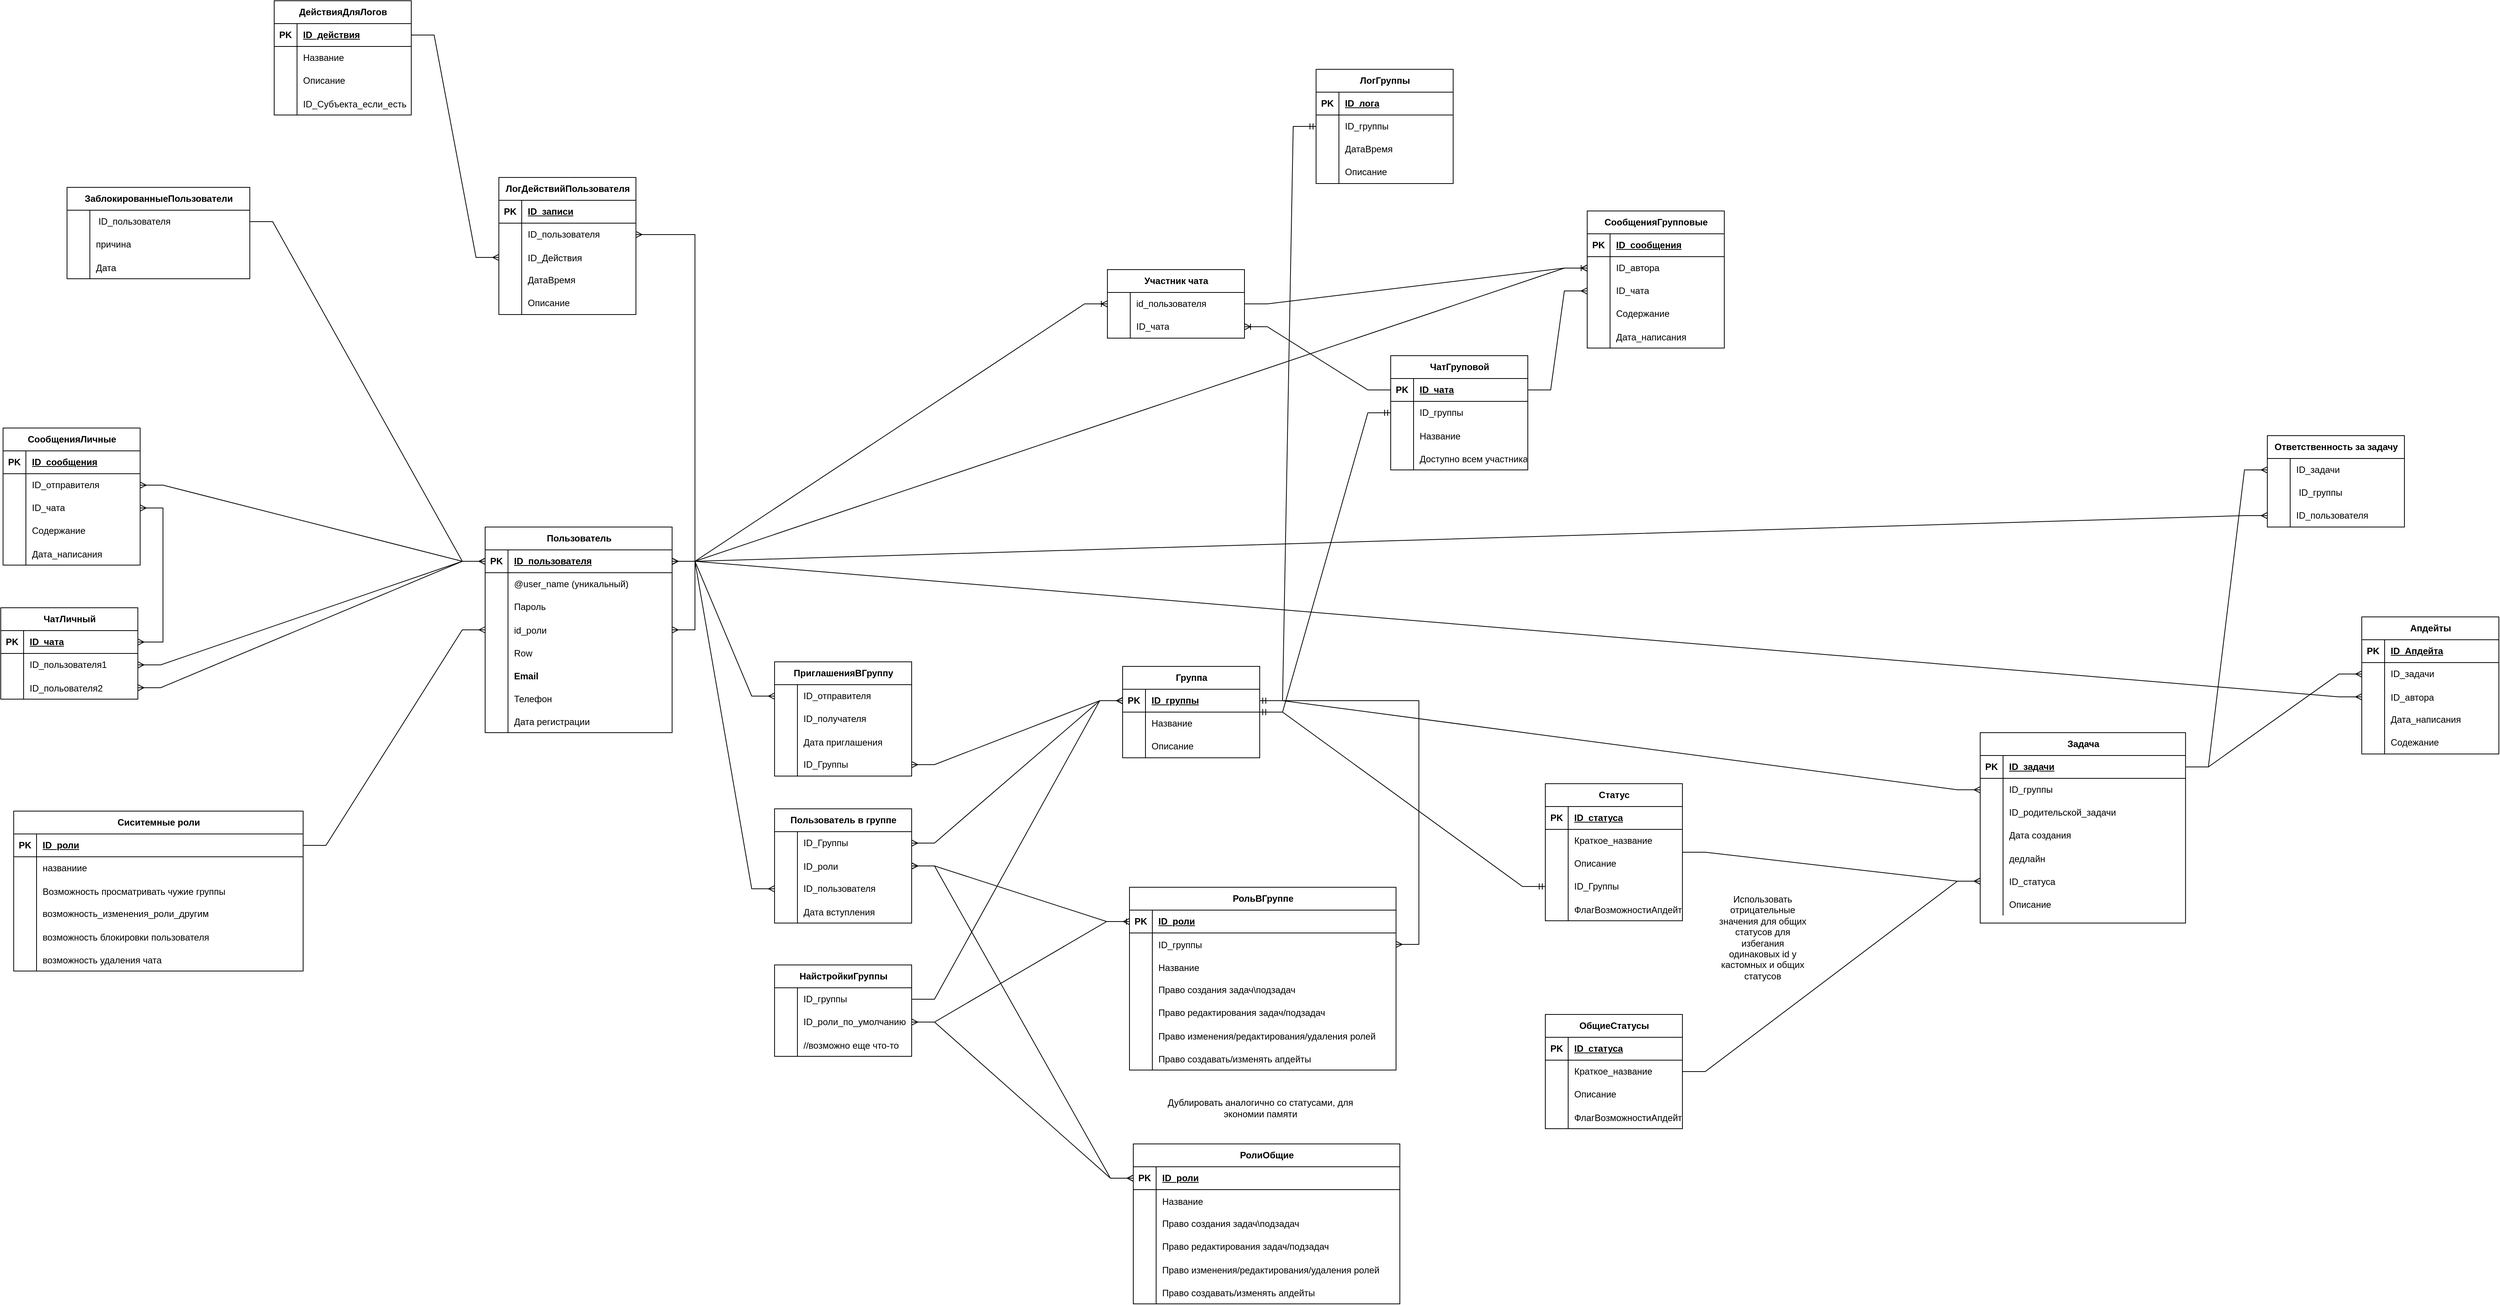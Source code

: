 <mxfile version="24.7.17">
  <diagram name="Страница — 1" id="HB31zqrSsTBeI0e0E4XU">
    <mxGraphModel dx="2799" dy="2161" grid="0" gridSize="10" guides="1" tooltips="1" connect="1" arrows="1" fold="1" page="0" pageScale="1" pageWidth="827" pageHeight="1169" math="0" shadow="0">
      <root>
        <mxCell id="0" />
        <mxCell id="1" parent="0" />
        <mxCell id="oyPvikcctNjOdMQTUsXG-80" value="Пользователь" style="shape=table;startSize=30;container=1;collapsible=1;childLayout=tableLayout;fixedRows=1;rowLines=0;fontStyle=1;align=center;resizeLast=1;html=1;" parent="1" vertex="1">
          <mxGeometry x="-278" y="-248" width="245.477" height="270" as="geometry" />
        </mxCell>
        <mxCell id="oyPvikcctNjOdMQTUsXG-81" value="" style="shape=tableRow;horizontal=0;startSize=0;swimlaneHead=0;swimlaneBody=0;fillColor=none;collapsible=0;dropTarget=0;points=[[0,0.5],[1,0.5]];portConstraint=eastwest;top=0;left=0;right=0;bottom=1;" parent="oyPvikcctNjOdMQTUsXG-80" vertex="1">
          <mxGeometry y="30" width="245.477" height="30" as="geometry" />
        </mxCell>
        <mxCell id="oyPvikcctNjOdMQTUsXG-82" value="PK" style="shape=partialRectangle;connectable=0;fillColor=none;top=0;left=0;bottom=0;right=0;fontStyle=1;overflow=hidden;whiteSpace=wrap;html=1;" parent="oyPvikcctNjOdMQTUsXG-81" vertex="1">
          <mxGeometry width="30" height="30" as="geometry">
            <mxRectangle width="30" height="30" as="alternateBounds" />
          </mxGeometry>
        </mxCell>
        <mxCell id="oyPvikcctNjOdMQTUsXG-83" value="ID_пользователя" style="shape=partialRectangle;connectable=0;fillColor=none;top=0;left=0;bottom=0;right=0;align=left;spacingLeft=6;fontStyle=5;overflow=hidden;whiteSpace=wrap;html=1;" parent="oyPvikcctNjOdMQTUsXG-81" vertex="1">
          <mxGeometry x="30" width="215.477" height="30" as="geometry">
            <mxRectangle width="215.477" height="30" as="alternateBounds" />
          </mxGeometry>
        </mxCell>
        <mxCell id="oyPvikcctNjOdMQTUsXG-84" value="" style="shape=tableRow;horizontal=0;startSize=0;swimlaneHead=0;swimlaneBody=0;fillColor=none;collapsible=0;dropTarget=0;points=[[0,0.5],[1,0.5]];portConstraint=eastwest;top=0;left=0;right=0;bottom=0;" parent="oyPvikcctNjOdMQTUsXG-80" vertex="1">
          <mxGeometry y="60" width="245.477" height="30" as="geometry" />
        </mxCell>
        <mxCell id="oyPvikcctNjOdMQTUsXG-85" value="" style="shape=partialRectangle;connectable=0;fillColor=none;top=0;left=0;bottom=0;right=0;editable=1;overflow=hidden;whiteSpace=wrap;html=1;" parent="oyPvikcctNjOdMQTUsXG-84" vertex="1">
          <mxGeometry width="30" height="30" as="geometry">
            <mxRectangle width="30" height="30" as="alternateBounds" />
          </mxGeometry>
        </mxCell>
        <mxCell id="oyPvikcctNjOdMQTUsXG-86" value="@user_name (уникальный)" style="shape=partialRectangle;connectable=0;fillColor=none;top=0;left=0;bottom=0;right=0;align=left;spacingLeft=6;overflow=hidden;whiteSpace=wrap;html=1;" parent="oyPvikcctNjOdMQTUsXG-84" vertex="1">
          <mxGeometry x="30" width="215.477" height="30" as="geometry">
            <mxRectangle width="215.477" height="30" as="alternateBounds" />
          </mxGeometry>
        </mxCell>
        <mxCell id="oyPvikcctNjOdMQTUsXG-87" value="" style="shape=tableRow;horizontal=0;startSize=0;swimlaneHead=0;swimlaneBody=0;fillColor=none;collapsible=0;dropTarget=0;points=[[0,0.5],[1,0.5]];portConstraint=eastwest;top=0;left=0;right=0;bottom=0;" parent="oyPvikcctNjOdMQTUsXG-80" vertex="1">
          <mxGeometry y="90" width="245.477" height="30" as="geometry" />
        </mxCell>
        <mxCell id="oyPvikcctNjOdMQTUsXG-88" value="" style="shape=partialRectangle;connectable=0;fillColor=none;top=0;left=0;bottom=0;right=0;editable=1;overflow=hidden;whiteSpace=wrap;html=1;" parent="oyPvikcctNjOdMQTUsXG-87" vertex="1">
          <mxGeometry width="30" height="30" as="geometry">
            <mxRectangle width="30" height="30" as="alternateBounds" />
          </mxGeometry>
        </mxCell>
        <mxCell id="oyPvikcctNjOdMQTUsXG-89" value="Пароль" style="shape=partialRectangle;connectable=0;fillColor=none;top=0;left=0;bottom=0;right=0;align=left;spacingLeft=6;overflow=hidden;whiteSpace=wrap;html=1;" parent="oyPvikcctNjOdMQTUsXG-87" vertex="1">
          <mxGeometry x="30" width="215.477" height="30" as="geometry">
            <mxRectangle width="215.477" height="30" as="alternateBounds" />
          </mxGeometry>
        </mxCell>
        <mxCell id="FcgxeReCn8-Uo1wSoBoR-5" value="" style="shape=tableRow;horizontal=0;startSize=0;swimlaneHead=0;swimlaneBody=0;fillColor=none;collapsible=0;dropTarget=0;points=[[0,0.5],[1,0.5]];portConstraint=eastwest;top=0;left=0;right=0;bottom=0;" parent="oyPvikcctNjOdMQTUsXG-80" vertex="1">
          <mxGeometry y="120" width="245.477" height="30" as="geometry" />
        </mxCell>
        <mxCell id="FcgxeReCn8-Uo1wSoBoR-6" value="" style="shape=partialRectangle;connectable=0;fillColor=none;top=0;left=0;bottom=0;right=0;editable=1;overflow=hidden;" parent="FcgxeReCn8-Uo1wSoBoR-5" vertex="1">
          <mxGeometry width="30" height="30" as="geometry">
            <mxRectangle width="30" height="30" as="alternateBounds" />
          </mxGeometry>
        </mxCell>
        <mxCell id="FcgxeReCn8-Uo1wSoBoR-7" value="id_роли" style="shape=partialRectangle;connectable=0;fillColor=none;top=0;left=0;bottom=0;right=0;align=left;spacingLeft=6;overflow=hidden;" parent="FcgxeReCn8-Uo1wSoBoR-5" vertex="1">
          <mxGeometry x="30" width="215.477" height="30" as="geometry">
            <mxRectangle width="215.477" height="30" as="alternateBounds" />
          </mxGeometry>
        </mxCell>
        <mxCell id="FcgxeReCn8-Uo1wSoBoR-137" value="" style="shape=tableRow;horizontal=0;startSize=0;swimlaneHead=0;swimlaneBody=0;fillColor=none;collapsible=0;dropTarget=0;points=[[0,0.5],[1,0.5]];portConstraint=eastwest;top=0;left=0;right=0;bottom=0;" parent="oyPvikcctNjOdMQTUsXG-80" vertex="1">
          <mxGeometry y="150" width="245.477" height="30" as="geometry" />
        </mxCell>
        <mxCell id="FcgxeReCn8-Uo1wSoBoR-138" value="" style="shape=partialRectangle;connectable=0;fillColor=none;top=0;left=0;bottom=0;right=0;editable=1;overflow=hidden;" parent="FcgxeReCn8-Uo1wSoBoR-137" vertex="1">
          <mxGeometry width="30" height="30" as="geometry">
            <mxRectangle width="30" height="30" as="alternateBounds" />
          </mxGeometry>
        </mxCell>
        <mxCell id="FcgxeReCn8-Uo1wSoBoR-139" value="Row" style="shape=partialRectangle;connectable=0;fillColor=none;top=0;left=0;bottom=0;right=0;align=left;spacingLeft=6;overflow=hidden;" parent="FcgxeReCn8-Uo1wSoBoR-137" vertex="1">
          <mxGeometry x="30" width="215.477" height="30" as="geometry">
            <mxRectangle width="215.477" height="30" as="alternateBounds" />
          </mxGeometry>
        </mxCell>
        <mxCell id="FcgxeReCn8-Uo1wSoBoR-123" value="" style="shape=tableRow;horizontal=0;startSize=0;swimlaneHead=0;swimlaneBody=0;fillColor=none;collapsible=0;dropTarget=0;points=[[0,0.5],[1,0.5]];portConstraint=eastwest;top=0;left=0;right=0;bottom=0;" parent="oyPvikcctNjOdMQTUsXG-80" vertex="1">
          <mxGeometry y="180" width="245.477" height="30" as="geometry" />
        </mxCell>
        <mxCell id="FcgxeReCn8-Uo1wSoBoR-124" value="" style="shape=partialRectangle;connectable=0;fillColor=none;top=0;left=0;bottom=0;right=0;editable=1;overflow=hidden;" parent="FcgxeReCn8-Uo1wSoBoR-123" vertex="1">
          <mxGeometry width="30" height="30" as="geometry">
            <mxRectangle width="30" height="30" as="alternateBounds" />
          </mxGeometry>
        </mxCell>
        <mxCell id="FcgxeReCn8-Uo1wSoBoR-125" value="Email" style="shape=partialRectangle;connectable=0;fillColor=none;top=0;left=0;bottom=0;right=0;align=left;spacingLeft=6;overflow=hidden;fontStyle=1" parent="FcgxeReCn8-Uo1wSoBoR-123" vertex="1">
          <mxGeometry x="30" width="215.477" height="30" as="geometry">
            <mxRectangle width="215.477" height="30" as="alternateBounds" />
          </mxGeometry>
        </mxCell>
        <mxCell id="FcgxeReCn8-Uo1wSoBoR-128" value="" style="shape=tableRow;horizontal=0;startSize=0;swimlaneHead=0;swimlaneBody=0;fillColor=none;collapsible=0;dropTarget=0;points=[[0,0.5],[1,0.5]];portConstraint=eastwest;top=0;left=0;right=0;bottom=0;" parent="oyPvikcctNjOdMQTUsXG-80" vertex="1">
          <mxGeometry y="210" width="245.477" height="30" as="geometry" />
        </mxCell>
        <mxCell id="FcgxeReCn8-Uo1wSoBoR-129" value="" style="shape=partialRectangle;connectable=0;fillColor=none;top=0;left=0;bottom=0;right=0;editable=1;overflow=hidden;" parent="FcgxeReCn8-Uo1wSoBoR-128" vertex="1">
          <mxGeometry width="30" height="30" as="geometry">
            <mxRectangle width="30" height="30" as="alternateBounds" />
          </mxGeometry>
        </mxCell>
        <mxCell id="FcgxeReCn8-Uo1wSoBoR-130" value="Телефон" style="shape=partialRectangle;connectable=0;fillColor=none;top=0;left=0;bottom=0;right=0;align=left;spacingLeft=6;overflow=hidden;" parent="FcgxeReCn8-Uo1wSoBoR-128" vertex="1">
          <mxGeometry x="30" width="215.477" height="30" as="geometry">
            <mxRectangle width="215.477" height="30" as="alternateBounds" />
          </mxGeometry>
        </mxCell>
        <mxCell id="FcgxeReCn8-Uo1wSoBoR-131" value="" style="shape=tableRow;horizontal=0;startSize=0;swimlaneHead=0;swimlaneBody=0;fillColor=none;collapsible=0;dropTarget=0;points=[[0,0.5],[1,0.5]];portConstraint=eastwest;top=0;left=0;right=0;bottom=0;" parent="oyPvikcctNjOdMQTUsXG-80" vertex="1">
          <mxGeometry y="240" width="245.477" height="30" as="geometry" />
        </mxCell>
        <mxCell id="FcgxeReCn8-Uo1wSoBoR-132" value="" style="shape=partialRectangle;connectable=0;fillColor=none;top=0;left=0;bottom=0;right=0;editable=1;overflow=hidden;" parent="FcgxeReCn8-Uo1wSoBoR-131" vertex="1">
          <mxGeometry width="30" height="30" as="geometry">
            <mxRectangle width="30" height="30" as="alternateBounds" />
          </mxGeometry>
        </mxCell>
        <mxCell id="FcgxeReCn8-Uo1wSoBoR-133" value="Дата регистрации" style="shape=partialRectangle;connectable=0;fillColor=none;top=0;left=0;bottom=0;right=0;align=left;spacingLeft=6;overflow=hidden;" parent="FcgxeReCn8-Uo1wSoBoR-131" vertex="1">
          <mxGeometry x="30" width="215.477" height="30" as="geometry">
            <mxRectangle width="215.477" height="30" as="alternateBounds" />
          </mxGeometry>
        </mxCell>
        <mxCell id="oyPvikcctNjOdMQTUsXG-106" value="Группа" style="shape=table;startSize=30;container=1;collapsible=1;childLayout=tableLayout;fixedRows=1;rowLines=0;fontStyle=1;align=center;resizeLast=1;html=1;" parent="1" vertex="1">
          <mxGeometry x="559" y="-65" width="180" height="120" as="geometry" />
        </mxCell>
        <mxCell id="oyPvikcctNjOdMQTUsXG-107" value="" style="shape=tableRow;horizontal=0;startSize=0;swimlaneHead=0;swimlaneBody=0;fillColor=none;collapsible=0;dropTarget=0;points=[[0,0.5],[1,0.5]];portConstraint=eastwest;top=0;left=0;right=0;bottom=1;" parent="oyPvikcctNjOdMQTUsXG-106" vertex="1">
          <mxGeometry y="30" width="180" height="30" as="geometry" />
        </mxCell>
        <mxCell id="oyPvikcctNjOdMQTUsXG-108" value="PK" style="shape=partialRectangle;connectable=0;fillColor=none;top=0;left=0;bottom=0;right=0;fontStyle=1;overflow=hidden;whiteSpace=wrap;html=1;" parent="oyPvikcctNjOdMQTUsXG-107" vertex="1">
          <mxGeometry width="30" height="30" as="geometry">
            <mxRectangle width="30" height="30" as="alternateBounds" />
          </mxGeometry>
        </mxCell>
        <mxCell id="oyPvikcctNjOdMQTUsXG-109" value="ID_группы" style="shape=partialRectangle;connectable=0;fillColor=none;top=0;left=0;bottom=0;right=0;align=left;spacingLeft=6;fontStyle=5;overflow=hidden;whiteSpace=wrap;html=1;" parent="oyPvikcctNjOdMQTUsXG-107" vertex="1">
          <mxGeometry x="30" width="150" height="30" as="geometry">
            <mxRectangle width="150" height="30" as="alternateBounds" />
          </mxGeometry>
        </mxCell>
        <mxCell id="oyPvikcctNjOdMQTUsXG-110" value="" style="shape=tableRow;horizontal=0;startSize=0;swimlaneHead=0;swimlaneBody=0;fillColor=none;collapsible=0;dropTarget=0;points=[[0,0.5],[1,0.5]];portConstraint=eastwest;top=0;left=0;right=0;bottom=0;" parent="oyPvikcctNjOdMQTUsXG-106" vertex="1">
          <mxGeometry y="60" width="180" height="30" as="geometry" />
        </mxCell>
        <mxCell id="oyPvikcctNjOdMQTUsXG-111" value="" style="shape=partialRectangle;connectable=0;fillColor=none;top=0;left=0;bottom=0;right=0;editable=1;overflow=hidden;whiteSpace=wrap;html=1;" parent="oyPvikcctNjOdMQTUsXG-110" vertex="1">
          <mxGeometry width="30" height="30" as="geometry">
            <mxRectangle width="30" height="30" as="alternateBounds" />
          </mxGeometry>
        </mxCell>
        <mxCell id="oyPvikcctNjOdMQTUsXG-112" value="Название" style="shape=partialRectangle;connectable=0;fillColor=none;top=0;left=0;bottom=0;right=0;align=left;spacingLeft=6;overflow=hidden;whiteSpace=wrap;html=1;" parent="oyPvikcctNjOdMQTUsXG-110" vertex="1">
          <mxGeometry x="30" width="150" height="30" as="geometry">
            <mxRectangle width="150" height="30" as="alternateBounds" />
          </mxGeometry>
        </mxCell>
        <mxCell id="oyPvikcctNjOdMQTUsXG-113" value="" style="shape=tableRow;horizontal=0;startSize=0;swimlaneHead=0;swimlaneBody=0;fillColor=none;collapsible=0;dropTarget=0;points=[[0,0.5],[1,0.5]];portConstraint=eastwest;top=0;left=0;right=0;bottom=0;" parent="oyPvikcctNjOdMQTUsXG-106" vertex="1">
          <mxGeometry y="90" width="180" height="30" as="geometry" />
        </mxCell>
        <mxCell id="oyPvikcctNjOdMQTUsXG-114" value="" style="shape=partialRectangle;connectable=0;fillColor=none;top=0;left=0;bottom=0;right=0;editable=1;overflow=hidden;whiteSpace=wrap;html=1;" parent="oyPvikcctNjOdMQTUsXG-113" vertex="1">
          <mxGeometry width="30" height="30" as="geometry">
            <mxRectangle width="30" height="30" as="alternateBounds" />
          </mxGeometry>
        </mxCell>
        <mxCell id="oyPvikcctNjOdMQTUsXG-115" value="Описание" style="shape=partialRectangle;connectable=0;fillColor=none;top=0;left=0;bottom=0;right=0;align=left;spacingLeft=6;overflow=hidden;whiteSpace=wrap;html=1;" parent="oyPvikcctNjOdMQTUsXG-113" vertex="1">
          <mxGeometry x="30" width="150" height="30" as="geometry">
            <mxRectangle width="150" height="30" as="alternateBounds" />
          </mxGeometry>
        </mxCell>
        <mxCell id="oyPvikcctNjOdMQTUsXG-134" value="Задача" style="shape=table;startSize=30;container=1;collapsible=1;childLayout=tableLayout;fixedRows=1;rowLines=0;fontStyle=1;align=center;resizeLast=1;html=1;" parent="1" vertex="1">
          <mxGeometry x="1685" y="22" width="269.6" height="250" as="geometry" />
        </mxCell>
        <mxCell id="oyPvikcctNjOdMQTUsXG-135" value="" style="shape=tableRow;horizontal=0;startSize=0;swimlaneHead=0;swimlaneBody=0;fillColor=none;collapsible=0;dropTarget=0;points=[[0,0.5],[1,0.5]];portConstraint=eastwest;top=0;left=0;right=0;bottom=1;" parent="oyPvikcctNjOdMQTUsXG-134" vertex="1">
          <mxGeometry y="30" width="269.6" height="30" as="geometry" />
        </mxCell>
        <mxCell id="oyPvikcctNjOdMQTUsXG-136" value="PK" style="shape=partialRectangle;connectable=0;fillColor=none;top=0;left=0;bottom=0;right=0;fontStyle=1;overflow=hidden;whiteSpace=wrap;html=1;" parent="oyPvikcctNjOdMQTUsXG-135" vertex="1">
          <mxGeometry width="30" height="30" as="geometry">
            <mxRectangle width="30" height="30" as="alternateBounds" />
          </mxGeometry>
        </mxCell>
        <mxCell id="oyPvikcctNjOdMQTUsXG-137" value="ID_задачи" style="shape=partialRectangle;connectable=0;fillColor=none;top=0;left=0;bottom=0;right=0;align=left;spacingLeft=6;fontStyle=5;overflow=hidden;whiteSpace=wrap;html=1;" parent="oyPvikcctNjOdMQTUsXG-135" vertex="1">
          <mxGeometry x="30" width="239.6" height="30" as="geometry">
            <mxRectangle width="239.6" height="30" as="alternateBounds" />
          </mxGeometry>
        </mxCell>
        <mxCell id="oyPvikcctNjOdMQTUsXG-138" value="" style="shape=tableRow;horizontal=0;startSize=0;swimlaneHead=0;swimlaneBody=0;fillColor=none;collapsible=0;dropTarget=0;points=[[0,0.5],[1,0.5]];portConstraint=eastwest;top=0;left=0;right=0;bottom=0;" parent="oyPvikcctNjOdMQTUsXG-134" vertex="1">
          <mxGeometry y="60" width="269.6" height="30" as="geometry" />
        </mxCell>
        <mxCell id="oyPvikcctNjOdMQTUsXG-139" value="" style="shape=partialRectangle;connectable=0;fillColor=none;top=0;left=0;bottom=0;right=0;editable=1;overflow=hidden;whiteSpace=wrap;html=1;" parent="oyPvikcctNjOdMQTUsXG-138" vertex="1">
          <mxGeometry width="30" height="30" as="geometry">
            <mxRectangle width="30" height="30" as="alternateBounds" />
          </mxGeometry>
        </mxCell>
        <mxCell id="oyPvikcctNjOdMQTUsXG-140" value="ID_группы" style="shape=partialRectangle;connectable=0;fillColor=none;top=0;left=0;bottom=0;right=0;align=left;spacingLeft=6;overflow=hidden;whiteSpace=wrap;html=1;" parent="oyPvikcctNjOdMQTUsXG-138" vertex="1">
          <mxGeometry x="30" width="239.6" height="30" as="geometry">
            <mxRectangle width="239.6" height="30" as="alternateBounds" />
          </mxGeometry>
        </mxCell>
        <mxCell id="oyPvikcctNjOdMQTUsXG-141" value="" style="shape=tableRow;horizontal=0;startSize=0;swimlaneHead=0;swimlaneBody=0;fillColor=none;collapsible=0;dropTarget=0;points=[[0,0.5],[1,0.5]];portConstraint=eastwest;top=0;left=0;right=0;bottom=0;" parent="oyPvikcctNjOdMQTUsXG-134" vertex="1">
          <mxGeometry y="90" width="269.6" height="30" as="geometry" />
        </mxCell>
        <mxCell id="oyPvikcctNjOdMQTUsXG-142" value="" style="shape=partialRectangle;connectable=0;fillColor=none;top=0;left=0;bottom=0;right=0;editable=1;overflow=hidden;whiteSpace=wrap;html=1;" parent="oyPvikcctNjOdMQTUsXG-141" vertex="1">
          <mxGeometry width="30" height="30" as="geometry">
            <mxRectangle width="30" height="30" as="alternateBounds" />
          </mxGeometry>
        </mxCell>
        <mxCell id="oyPvikcctNjOdMQTUsXG-143" value="ID_родительской_задачи" style="shape=partialRectangle;connectable=0;fillColor=none;top=0;left=0;bottom=0;right=0;align=left;spacingLeft=6;overflow=hidden;whiteSpace=wrap;html=1;" parent="oyPvikcctNjOdMQTUsXG-141" vertex="1">
          <mxGeometry x="30" width="239.6" height="30" as="geometry">
            <mxRectangle width="239.6" height="30" as="alternateBounds" />
          </mxGeometry>
        </mxCell>
        <mxCell id="oyPvikcctNjOdMQTUsXG-144" value="" style="shape=tableRow;horizontal=0;startSize=0;swimlaneHead=0;swimlaneBody=0;fillColor=none;collapsible=0;dropTarget=0;points=[[0,0.5],[1,0.5]];portConstraint=eastwest;top=0;left=0;right=0;bottom=0;" parent="oyPvikcctNjOdMQTUsXG-134" vertex="1">
          <mxGeometry y="120" width="269.6" height="30" as="geometry" />
        </mxCell>
        <mxCell id="oyPvikcctNjOdMQTUsXG-145" value="" style="shape=partialRectangle;connectable=0;fillColor=none;top=0;left=0;bottom=0;right=0;editable=1;overflow=hidden;whiteSpace=wrap;html=1;" parent="oyPvikcctNjOdMQTUsXG-144" vertex="1">
          <mxGeometry width="30" height="30" as="geometry">
            <mxRectangle width="30" height="30" as="alternateBounds" />
          </mxGeometry>
        </mxCell>
        <mxCell id="oyPvikcctNjOdMQTUsXG-146" value="Дата создания" style="shape=partialRectangle;connectable=0;fillColor=none;top=0;left=0;bottom=0;right=0;align=left;spacingLeft=6;overflow=hidden;whiteSpace=wrap;html=1;" parent="oyPvikcctNjOdMQTUsXG-144" vertex="1">
          <mxGeometry x="30" width="239.6" height="30" as="geometry">
            <mxRectangle width="239.6" height="30" as="alternateBounds" />
          </mxGeometry>
        </mxCell>
        <mxCell id="FcgxeReCn8-Uo1wSoBoR-160" value="" style="shape=tableRow;horizontal=0;startSize=0;swimlaneHead=0;swimlaneBody=0;fillColor=none;collapsible=0;dropTarget=0;points=[[0,0.5],[1,0.5]];portConstraint=eastwest;top=0;left=0;right=0;bottom=0;" parent="oyPvikcctNjOdMQTUsXG-134" vertex="1">
          <mxGeometry y="150" width="269.6" height="30" as="geometry" />
        </mxCell>
        <mxCell id="FcgxeReCn8-Uo1wSoBoR-161" value="" style="shape=partialRectangle;connectable=0;fillColor=none;top=0;left=0;bottom=0;right=0;editable=1;overflow=hidden;" parent="FcgxeReCn8-Uo1wSoBoR-160" vertex="1">
          <mxGeometry width="30" height="30" as="geometry">
            <mxRectangle width="30" height="30" as="alternateBounds" />
          </mxGeometry>
        </mxCell>
        <mxCell id="FcgxeReCn8-Uo1wSoBoR-162" value="дедлайн" style="shape=partialRectangle;connectable=0;fillColor=none;top=0;left=0;bottom=0;right=0;align=left;spacingLeft=6;overflow=hidden;" parent="FcgxeReCn8-Uo1wSoBoR-160" vertex="1">
          <mxGeometry x="30" width="239.6" height="30" as="geometry">
            <mxRectangle width="239.6" height="30" as="alternateBounds" />
          </mxGeometry>
        </mxCell>
        <mxCell id="oyPvikcctNjOdMQTUsXG-148" value="" style="shape=tableRow;horizontal=0;startSize=0;swimlaneHead=0;swimlaneBody=0;fillColor=none;collapsible=0;dropTarget=0;points=[[0,0.5],[1,0.5]];portConstraint=eastwest;top=0;left=0;right=0;bottom=0;" parent="oyPvikcctNjOdMQTUsXG-134" vertex="1">
          <mxGeometry y="180" width="269.6" height="30" as="geometry" />
        </mxCell>
        <mxCell id="oyPvikcctNjOdMQTUsXG-149" value="" style="shape=partialRectangle;connectable=0;fillColor=none;top=0;left=0;bottom=0;right=0;editable=1;overflow=hidden;" parent="oyPvikcctNjOdMQTUsXG-148" vertex="1">
          <mxGeometry width="30" height="30" as="geometry">
            <mxRectangle width="30" height="30" as="alternateBounds" />
          </mxGeometry>
        </mxCell>
        <mxCell id="oyPvikcctNjOdMQTUsXG-150" value="ID_статуса" style="shape=partialRectangle;connectable=0;fillColor=none;top=0;left=0;bottom=0;right=0;align=left;spacingLeft=6;overflow=hidden;" parent="oyPvikcctNjOdMQTUsXG-148" vertex="1">
          <mxGeometry x="30" width="239.6" height="30" as="geometry">
            <mxRectangle width="239.6" height="30" as="alternateBounds" />
          </mxGeometry>
        </mxCell>
        <mxCell id="oyPvikcctNjOdMQTUsXG-151" value="" style="shape=tableRow;horizontal=0;startSize=0;swimlaneHead=0;swimlaneBody=0;fillColor=none;collapsible=0;dropTarget=0;points=[[0,0.5],[1,0.5]];portConstraint=eastwest;top=0;left=0;right=0;bottom=0;" parent="oyPvikcctNjOdMQTUsXG-134" vertex="1">
          <mxGeometry y="210" width="269.6" height="30" as="geometry" />
        </mxCell>
        <mxCell id="oyPvikcctNjOdMQTUsXG-152" value="" style="shape=partialRectangle;connectable=0;fillColor=none;top=0;left=0;bottom=0;right=0;editable=1;overflow=hidden;" parent="oyPvikcctNjOdMQTUsXG-151" vertex="1">
          <mxGeometry width="30" height="30" as="geometry">
            <mxRectangle width="30" height="30" as="alternateBounds" />
          </mxGeometry>
        </mxCell>
        <mxCell id="oyPvikcctNjOdMQTUsXG-153" value="Описание" style="shape=partialRectangle;connectable=0;fillColor=none;top=0;left=0;bottom=0;right=0;align=left;spacingLeft=6;overflow=hidden;" parent="oyPvikcctNjOdMQTUsXG-151" vertex="1">
          <mxGeometry x="30" width="239.6" height="30" as="geometry">
            <mxRectangle width="239.6" height="30" as="alternateBounds" />
          </mxGeometry>
        </mxCell>
        <mxCell id="oyPvikcctNjOdMQTUsXG-154" value="" style="edgeStyle=entityRelationEdgeStyle;fontSize=12;html=1;endArrow=ERmany;rounded=0;" parent="1" source="oyPvikcctNjOdMQTUsXG-107" target="oyPvikcctNjOdMQTUsXG-138" edge="1">
          <mxGeometry width="100" height="100" relative="1" as="geometry">
            <mxPoint x="360" y="310" as="sourcePoint" />
            <mxPoint x="460" y="210" as="targetPoint" />
          </mxGeometry>
        </mxCell>
        <mxCell id="oyPvikcctNjOdMQTUsXG-155" value="Статус" style="shape=table;startSize=30;container=1;collapsible=1;childLayout=tableLayout;fixedRows=1;rowLines=0;fontStyle=1;align=center;resizeLast=1;html=1;" parent="1" vertex="1">
          <mxGeometry x="1114" y="89" width="180" height="180" as="geometry" />
        </mxCell>
        <mxCell id="oyPvikcctNjOdMQTUsXG-156" value="" style="shape=tableRow;horizontal=0;startSize=0;swimlaneHead=0;swimlaneBody=0;fillColor=none;collapsible=0;dropTarget=0;points=[[0,0.5],[1,0.5]];portConstraint=eastwest;top=0;left=0;right=0;bottom=1;" parent="oyPvikcctNjOdMQTUsXG-155" vertex="1">
          <mxGeometry y="30" width="180" height="30" as="geometry" />
        </mxCell>
        <mxCell id="oyPvikcctNjOdMQTUsXG-157" value="PK" style="shape=partialRectangle;connectable=0;fillColor=none;top=0;left=0;bottom=0;right=0;fontStyle=1;overflow=hidden;whiteSpace=wrap;html=1;" parent="oyPvikcctNjOdMQTUsXG-156" vertex="1">
          <mxGeometry width="30" height="30" as="geometry">
            <mxRectangle width="30" height="30" as="alternateBounds" />
          </mxGeometry>
        </mxCell>
        <mxCell id="oyPvikcctNjOdMQTUsXG-158" value="ID_статуса" style="shape=partialRectangle;connectable=0;fillColor=none;top=0;left=0;bottom=0;right=0;align=left;spacingLeft=6;fontStyle=5;overflow=hidden;whiteSpace=wrap;html=1;" parent="oyPvikcctNjOdMQTUsXG-156" vertex="1">
          <mxGeometry x="30" width="150" height="30" as="geometry">
            <mxRectangle width="150" height="30" as="alternateBounds" />
          </mxGeometry>
        </mxCell>
        <mxCell id="oyPvikcctNjOdMQTUsXG-159" value="" style="shape=tableRow;horizontal=0;startSize=0;swimlaneHead=0;swimlaneBody=0;fillColor=none;collapsible=0;dropTarget=0;points=[[0,0.5],[1,0.5]];portConstraint=eastwest;top=0;left=0;right=0;bottom=0;" parent="oyPvikcctNjOdMQTUsXG-155" vertex="1">
          <mxGeometry y="60" width="180" height="30" as="geometry" />
        </mxCell>
        <mxCell id="oyPvikcctNjOdMQTUsXG-160" value="" style="shape=partialRectangle;connectable=0;fillColor=none;top=0;left=0;bottom=0;right=0;editable=1;overflow=hidden;whiteSpace=wrap;html=1;" parent="oyPvikcctNjOdMQTUsXG-159" vertex="1">
          <mxGeometry width="30" height="30" as="geometry">
            <mxRectangle width="30" height="30" as="alternateBounds" />
          </mxGeometry>
        </mxCell>
        <mxCell id="oyPvikcctNjOdMQTUsXG-161" value="Краткое_название" style="shape=partialRectangle;connectable=0;fillColor=none;top=0;left=0;bottom=0;right=0;align=left;spacingLeft=6;overflow=hidden;whiteSpace=wrap;html=1;" parent="oyPvikcctNjOdMQTUsXG-159" vertex="1">
          <mxGeometry x="30" width="150" height="30" as="geometry">
            <mxRectangle width="150" height="30" as="alternateBounds" />
          </mxGeometry>
        </mxCell>
        <mxCell id="oyPvikcctNjOdMQTUsXG-162" value="" style="shape=tableRow;horizontal=0;startSize=0;swimlaneHead=0;swimlaneBody=0;fillColor=none;collapsible=0;dropTarget=0;points=[[0,0.5],[1,0.5]];portConstraint=eastwest;top=0;left=0;right=0;bottom=0;" parent="oyPvikcctNjOdMQTUsXG-155" vertex="1">
          <mxGeometry y="90" width="180" height="30" as="geometry" />
        </mxCell>
        <mxCell id="oyPvikcctNjOdMQTUsXG-163" value="" style="shape=partialRectangle;connectable=0;fillColor=none;top=0;left=0;bottom=0;right=0;editable=1;overflow=hidden;whiteSpace=wrap;html=1;" parent="oyPvikcctNjOdMQTUsXG-162" vertex="1">
          <mxGeometry width="30" height="30" as="geometry">
            <mxRectangle width="30" height="30" as="alternateBounds" />
          </mxGeometry>
        </mxCell>
        <mxCell id="oyPvikcctNjOdMQTUsXG-164" value="Описание" style="shape=partialRectangle;connectable=0;fillColor=none;top=0;left=0;bottom=0;right=0;align=left;spacingLeft=6;overflow=hidden;whiteSpace=wrap;html=1;" parent="oyPvikcctNjOdMQTUsXG-162" vertex="1">
          <mxGeometry x="30" width="150" height="30" as="geometry">
            <mxRectangle width="150" height="30" as="alternateBounds" />
          </mxGeometry>
        </mxCell>
        <mxCell id="oyPvikcctNjOdMQTUsXG-165" value="" style="shape=tableRow;horizontal=0;startSize=0;swimlaneHead=0;swimlaneBody=0;fillColor=none;collapsible=0;dropTarget=0;points=[[0,0.5],[1,0.5]];portConstraint=eastwest;top=0;left=0;right=0;bottom=0;" parent="oyPvikcctNjOdMQTUsXG-155" vertex="1">
          <mxGeometry y="120" width="180" height="30" as="geometry" />
        </mxCell>
        <mxCell id="oyPvikcctNjOdMQTUsXG-166" value="" style="shape=partialRectangle;connectable=0;fillColor=none;top=0;left=0;bottom=0;right=0;editable=1;overflow=hidden;whiteSpace=wrap;html=1;" parent="oyPvikcctNjOdMQTUsXG-165" vertex="1">
          <mxGeometry width="30" height="30" as="geometry">
            <mxRectangle width="30" height="30" as="alternateBounds" />
          </mxGeometry>
        </mxCell>
        <mxCell id="oyPvikcctNjOdMQTUsXG-167" value="ID_Группы" style="shape=partialRectangle;connectable=0;fillColor=none;top=0;left=0;bottom=0;right=0;align=left;spacingLeft=6;overflow=hidden;whiteSpace=wrap;html=1;" parent="oyPvikcctNjOdMQTUsXG-165" vertex="1">
          <mxGeometry x="30" width="150" height="30" as="geometry">
            <mxRectangle width="150" height="30" as="alternateBounds" />
          </mxGeometry>
        </mxCell>
        <mxCell id="CRUJHoNfNuQNYk6u2qJ2-29" value="" style="shape=tableRow;horizontal=0;startSize=0;swimlaneHead=0;swimlaneBody=0;fillColor=none;collapsible=0;dropTarget=0;points=[[0,0.5],[1,0.5]];portConstraint=eastwest;top=0;left=0;right=0;bottom=0;" parent="oyPvikcctNjOdMQTUsXG-155" vertex="1">
          <mxGeometry y="150" width="180" height="30" as="geometry" />
        </mxCell>
        <mxCell id="CRUJHoNfNuQNYk6u2qJ2-30" value="" style="shape=partialRectangle;connectable=0;fillColor=none;top=0;left=0;bottom=0;right=0;editable=1;overflow=hidden;" parent="CRUJHoNfNuQNYk6u2qJ2-29" vertex="1">
          <mxGeometry width="30" height="30" as="geometry">
            <mxRectangle width="30" height="30" as="alternateBounds" />
          </mxGeometry>
        </mxCell>
        <mxCell id="CRUJHoNfNuQNYk6u2qJ2-31" value="ФлагВозможностиАпдейта" style="shape=partialRectangle;connectable=0;fillColor=none;top=0;left=0;bottom=0;right=0;align=left;spacingLeft=6;overflow=hidden;" parent="CRUJHoNfNuQNYk6u2qJ2-29" vertex="1">
          <mxGeometry x="30" width="150" height="30" as="geometry">
            <mxRectangle width="150" height="30" as="alternateBounds" />
          </mxGeometry>
        </mxCell>
        <mxCell id="oyPvikcctNjOdMQTUsXG-169" value="" style="edgeStyle=entityRelationEdgeStyle;fontSize=12;html=1;endArrow=ERmany;rounded=0;" parent="1" source="oyPvikcctNjOdMQTUsXG-155" target="oyPvikcctNjOdMQTUsXG-148" edge="1">
          <mxGeometry width="100" height="100" relative="1" as="geometry">
            <mxPoint x="670" y="70" as="sourcePoint" />
            <mxPoint x="670" y="405" as="targetPoint" />
          </mxGeometry>
        </mxCell>
        <mxCell id="oyPvikcctNjOdMQTUsXG-171" value="" style="edgeStyle=entityRelationEdgeStyle;fontSize=12;html=1;endArrow=ERmandOne;startArrow=ERmandOne;rounded=0;" parent="1" source="oyPvikcctNjOdMQTUsXG-165" target="oyPvikcctNjOdMQTUsXG-106" edge="1">
          <mxGeometry width="100" height="100" relative="1" as="geometry">
            <mxPoint x="540" y="400" as="sourcePoint" />
            <mxPoint x="640" y="300" as="targetPoint" />
          </mxGeometry>
        </mxCell>
        <mxCell id="oyPvikcctNjOdMQTUsXG-173" value="Апдейты" style="shape=table;startSize=30;container=1;collapsible=1;childLayout=tableLayout;fixedRows=1;rowLines=0;fontStyle=1;align=center;resizeLast=1;html=1;" parent="1" vertex="1">
          <mxGeometry x="2186" y="-130" width="180" height="180" as="geometry" />
        </mxCell>
        <mxCell id="oyPvikcctNjOdMQTUsXG-174" value="" style="shape=tableRow;horizontal=0;startSize=0;swimlaneHead=0;swimlaneBody=0;fillColor=none;collapsible=0;dropTarget=0;points=[[0,0.5],[1,0.5]];portConstraint=eastwest;top=0;left=0;right=0;bottom=1;" parent="oyPvikcctNjOdMQTUsXG-173" vertex="1">
          <mxGeometry y="30" width="180" height="30" as="geometry" />
        </mxCell>
        <mxCell id="oyPvikcctNjOdMQTUsXG-175" value="PK" style="shape=partialRectangle;connectable=0;fillColor=none;top=0;left=0;bottom=0;right=0;fontStyle=1;overflow=hidden;whiteSpace=wrap;html=1;" parent="oyPvikcctNjOdMQTUsXG-174" vertex="1">
          <mxGeometry width="30" height="30" as="geometry">
            <mxRectangle width="30" height="30" as="alternateBounds" />
          </mxGeometry>
        </mxCell>
        <mxCell id="oyPvikcctNjOdMQTUsXG-176" value="ID_Апдейта" style="shape=partialRectangle;connectable=0;fillColor=none;top=0;left=0;bottom=0;right=0;align=left;spacingLeft=6;fontStyle=5;overflow=hidden;whiteSpace=wrap;html=1;" parent="oyPvikcctNjOdMQTUsXG-174" vertex="1">
          <mxGeometry x="30" width="150" height="30" as="geometry">
            <mxRectangle width="150" height="30" as="alternateBounds" />
          </mxGeometry>
        </mxCell>
        <mxCell id="oyPvikcctNjOdMQTUsXG-177" value="" style="shape=tableRow;horizontal=0;startSize=0;swimlaneHead=0;swimlaneBody=0;fillColor=none;collapsible=0;dropTarget=0;points=[[0,0.5],[1,0.5]];portConstraint=eastwest;top=0;left=0;right=0;bottom=0;" parent="oyPvikcctNjOdMQTUsXG-173" vertex="1">
          <mxGeometry y="60" width="180" height="30" as="geometry" />
        </mxCell>
        <mxCell id="oyPvikcctNjOdMQTUsXG-178" value="" style="shape=partialRectangle;connectable=0;fillColor=none;top=0;left=0;bottom=0;right=0;editable=1;overflow=hidden;whiteSpace=wrap;html=1;" parent="oyPvikcctNjOdMQTUsXG-177" vertex="1">
          <mxGeometry width="30" height="30" as="geometry">
            <mxRectangle width="30" height="30" as="alternateBounds" />
          </mxGeometry>
        </mxCell>
        <mxCell id="oyPvikcctNjOdMQTUsXG-179" value="ID_задачи" style="shape=partialRectangle;connectable=0;fillColor=none;top=0;left=0;bottom=0;right=0;align=left;spacingLeft=6;overflow=hidden;whiteSpace=wrap;html=1;" parent="oyPvikcctNjOdMQTUsXG-177" vertex="1">
          <mxGeometry x="30" width="150" height="30" as="geometry">
            <mxRectangle width="150" height="30" as="alternateBounds" />
          </mxGeometry>
        </mxCell>
        <mxCell id="oyPvikcctNjOdMQTUsXG-188" value="" style="shape=tableRow;horizontal=0;startSize=0;swimlaneHead=0;swimlaneBody=0;fillColor=none;collapsible=0;dropTarget=0;points=[[0,0.5],[1,0.5]];portConstraint=eastwest;top=0;left=0;right=0;bottom=0;" parent="oyPvikcctNjOdMQTUsXG-173" vertex="1">
          <mxGeometry y="90" width="180" height="30" as="geometry" />
        </mxCell>
        <mxCell id="oyPvikcctNjOdMQTUsXG-189" value="" style="shape=partialRectangle;connectable=0;fillColor=none;top=0;left=0;bottom=0;right=0;editable=1;overflow=hidden;" parent="oyPvikcctNjOdMQTUsXG-188" vertex="1">
          <mxGeometry width="30" height="30" as="geometry">
            <mxRectangle width="30" height="30" as="alternateBounds" />
          </mxGeometry>
        </mxCell>
        <mxCell id="oyPvikcctNjOdMQTUsXG-190" value="ID_автора" style="shape=partialRectangle;connectable=0;fillColor=none;top=0;left=0;bottom=0;right=0;align=left;spacingLeft=6;overflow=hidden;" parent="oyPvikcctNjOdMQTUsXG-188" vertex="1">
          <mxGeometry x="30" width="150" height="30" as="geometry">
            <mxRectangle width="150" height="30" as="alternateBounds" />
          </mxGeometry>
        </mxCell>
        <mxCell id="oyPvikcctNjOdMQTUsXG-180" value="" style="shape=tableRow;horizontal=0;startSize=0;swimlaneHead=0;swimlaneBody=0;fillColor=none;collapsible=0;dropTarget=0;points=[[0,0.5],[1,0.5]];portConstraint=eastwest;top=0;left=0;right=0;bottom=0;" parent="oyPvikcctNjOdMQTUsXG-173" vertex="1">
          <mxGeometry y="120" width="180" height="30" as="geometry" />
        </mxCell>
        <mxCell id="oyPvikcctNjOdMQTUsXG-181" value="" style="shape=partialRectangle;connectable=0;fillColor=none;top=0;left=0;bottom=0;right=0;editable=1;overflow=hidden;whiteSpace=wrap;html=1;" parent="oyPvikcctNjOdMQTUsXG-180" vertex="1">
          <mxGeometry width="30" height="30" as="geometry">
            <mxRectangle width="30" height="30" as="alternateBounds" />
          </mxGeometry>
        </mxCell>
        <mxCell id="oyPvikcctNjOdMQTUsXG-182" value="Дата_написания" style="shape=partialRectangle;connectable=0;fillColor=none;top=0;left=0;bottom=0;right=0;align=left;spacingLeft=6;overflow=hidden;whiteSpace=wrap;html=1;" parent="oyPvikcctNjOdMQTUsXG-180" vertex="1">
          <mxGeometry x="30" width="150" height="30" as="geometry">
            <mxRectangle width="150" height="30" as="alternateBounds" />
          </mxGeometry>
        </mxCell>
        <mxCell id="oyPvikcctNjOdMQTUsXG-183" value="" style="shape=tableRow;horizontal=0;startSize=0;swimlaneHead=0;swimlaneBody=0;fillColor=none;collapsible=0;dropTarget=0;points=[[0,0.5],[1,0.5]];portConstraint=eastwest;top=0;left=0;right=0;bottom=0;" parent="oyPvikcctNjOdMQTUsXG-173" vertex="1">
          <mxGeometry y="150" width="180" height="30" as="geometry" />
        </mxCell>
        <mxCell id="oyPvikcctNjOdMQTUsXG-184" value="" style="shape=partialRectangle;connectable=0;fillColor=none;top=0;left=0;bottom=0;right=0;editable=1;overflow=hidden;whiteSpace=wrap;html=1;" parent="oyPvikcctNjOdMQTUsXG-183" vertex="1">
          <mxGeometry width="30" height="30" as="geometry">
            <mxRectangle width="30" height="30" as="alternateBounds" />
          </mxGeometry>
        </mxCell>
        <mxCell id="oyPvikcctNjOdMQTUsXG-185" value="Содежание" style="shape=partialRectangle;connectable=0;fillColor=none;top=0;left=0;bottom=0;right=0;align=left;spacingLeft=6;overflow=hidden;whiteSpace=wrap;html=1;" parent="oyPvikcctNjOdMQTUsXG-183" vertex="1">
          <mxGeometry x="30" width="150" height="30" as="geometry">
            <mxRectangle width="150" height="30" as="alternateBounds" />
          </mxGeometry>
        </mxCell>
        <mxCell id="oyPvikcctNjOdMQTUsXG-186" value="" style="edgeStyle=entityRelationEdgeStyle;fontSize=12;html=1;endArrow=ERmany;rounded=0;" parent="1" source="oyPvikcctNjOdMQTUsXG-135" target="oyPvikcctNjOdMQTUsXG-177" edge="1">
          <mxGeometry width="100" height="100" relative="1" as="geometry">
            <mxPoint x="1095" y="532" as="sourcePoint" />
            <mxPoint x="1255" y="442" as="targetPoint" />
          </mxGeometry>
        </mxCell>
        <mxCell id="oyPvikcctNjOdMQTUsXG-191" value="" style="edgeStyle=entityRelationEdgeStyle;fontSize=12;html=1;endArrow=ERmany;rounded=0;" parent="1" source="oyPvikcctNjOdMQTUsXG-81" target="oyPvikcctNjOdMQTUsXG-188" edge="1">
          <mxGeometry width="100" height="100" relative="1" as="geometry">
            <mxPoint x="140" y="220" as="sourcePoint" />
            <mxPoint x="730" y="360" as="targetPoint" />
          </mxGeometry>
        </mxCell>
        <mxCell id="oyPvikcctNjOdMQTUsXG-192" value="ЧатГруповой" style="shape=table;startSize=30;container=1;collapsible=1;childLayout=tableLayout;fixedRows=1;rowLines=0;fontStyle=1;align=center;resizeLast=1;html=1;" parent="1" vertex="1">
          <mxGeometry x="911" y="-473" width="180" height="150" as="geometry" />
        </mxCell>
        <mxCell id="oyPvikcctNjOdMQTUsXG-193" value="" style="shape=tableRow;horizontal=0;startSize=0;swimlaneHead=0;swimlaneBody=0;fillColor=none;collapsible=0;dropTarget=0;points=[[0,0.5],[1,0.5]];portConstraint=eastwest;top=0;left=0;right=0;bottom=1;" parent="oyPvikcctNjOdMQTUsXG-192" vertex="1">
          <mxGeometry y="30" width="180" height="30" as="geometry" />
        </mxCell>
        <mxCell id="oyPvikcctNjOdMQTUsXG-194" value="PK" style="shape=partialRectangle;connectable=0;fillColor=none;top=0;left=0;bottom=0;right=0;fontStyle=1;overflow=hidden;whiteSpace=wrap;html=1;" parent="oyPvikcctNjOdMQTUsXG-193" vertex="1">
          <mxGeometry width="30" height="30" as="geometry">
            <mxRectangle width="30" height="30" as="alternateBounds" />
          </mxGeometry>
        </mxCell>
        <mxCell id="oyPvikcctNjOdMQTUsXG-195" value="ID_чата" style="shape=partialRectangle;connectable=0;fillColor=none;top=0;left=0;bottom=0;right=0;align=left;spacingLeft=6;fontStyle=5;overflow=hidden;whiteSpace=wrap;html=1;" parent="oyPvikcctNjOdMQTUsXG-193" vertex="1">
          <mxGeometry x="30" width="150" height="30" as="geometry">
            <mxRectangle width="150" height="30" as="alternateBounds" />
          </mxGeometry>
        </mxCell>
        <mxCell id="oyPvikcctNjOdMQTUsXG-196" value="" style="shape=tableRow;horizontal=0;startSize=0;swimlaneHead=0;swimlaneBody=0;fillColor=none;collapsible=0;dropTarget=0;points=[[0,0.5],[1,0.5]];portConstraint=eastwest;top=0;left=0;right=0;bottom=0;" parent="oyPvikcctNjOdMQTUsXG-192" vertex="1">
          <mxGeometry y="60" width="180" height="30" as="geometry" />
        </mxCell>
        <mxCell id="oyPvikcctNjOdMQTUsXG-197" value="" style="shape=partialRectangle;connectable=0;fillColor=none;top=0;left=0;bottom=0;right=0;editable=1;overflow=hidden;whiteSpace=wrap;html=1;" parent="oyPvikcctNjOdMQTUsXG-196" vertex="1">
          <mxGeometry width="30" height="30" as="geometry">
            <mxRectangle width="30" height="30" as="alternateBounds" />
          </mxGeometry>
        </mxCell>
        <mxCell id="oyPvikcctNjOdMQTUsXG-198" value="ID_группы" style="shape=partialRectangle;connectable=0;fillColor=none;top=0;left=0;bottom=0;right=0;align=left;spacingLeft=6;overflow=hidden;whiteSpace=wrap;html=1;" parent="oyPvikcctNjOdMQTUsXG-196" vertex="1">
          <mxGeometry x="30" width="150" height="30" as="geometry">
            <mxRectangle width="150" height="30" as="alternateBounds" />
          </mxGeometry>
        </mxCell>
        <mxCell id="CRUJHoNfNuQNYk6u2qJ2-9" value="" style="shape=tableRow;horizontal=0;startSize=0;swimlaneHead=0;swimlaneBody=0;fillColor=none;collapsible=0;dropTarget=0;points=[[0,0.5],[1,0.5]];portConstraint=eastwest;top=0;left=0;right=0;bottom=0;" parent="oyPvikcctNjOdMQTUsXG-192" vertex="1">
          <mxGeometry y="90" width="180" height="30" as="geometry" />
        </mxCell>
        <mxCell id="CRUJHoNfNuQNYk6u2qJ2-10" value="" style="shape=partialRectangle;connectable=0;fillColor=none;top=0;left=0;bottom=0;right=0;editable=1;overflow=hidden;" parent="CRUJHoNfNuQNYk6u2qJ2-9" vertex="1">
          <mxGeometry width="30" height="30" as="geometry">
            <mxRectangle width="30" height="30" as="alternateBounds" />
          </mxGeometry>
        </mxCell>
        <mxCell id="CRUJHoNfNuQNYk6u2qJ2-11" value="Название" style="shape=partialRectangle;connectable=0;fillColor=none;top=0;left=0;bottom=0;right=0;align=left;spacingLeft=6;overflow=hidden;" parent="CRUJHoNfNuQNYk6u2qJ2-9" vertex="1">
          <mxGeometry x="30" width="150" height="30" as="geometry">
            <mxRectangle width="150" height="30" as="alternateBounds" />
          </mxGeometry>
        </mxCell>
        <mxCell id="5g_loGZb-wrRrDBWPOXo-48" value="" style="shape=tableRow;horizontal=0;startSize=0;swimlaneHead=0;swimlaneBody=0;fillColor=none;collapsible=0;dropTarget=0;points=[[0,0.5],[1,0.5]];portConstraint=eastwest;top=0;left=0;right=0;bottom=0;" vertex="1" parent="oyPvikcctNjOdMQTUsXG-192">
          <mxGeometry y="120" width="180" height="30" as="geometry" />
        </mxCell>
        <mxCell id="5g_loGZb-wrRrDBWPOXo-49" value="" style="shape=partialRectangle;connectable=0;fillColor=none;top=0;left=0;bottom=0;right=0;editable=1;overflow=hidden;" vertex="1" parent="5g_loGZb-wrRrDBWPOXo-48">
          <mxGeometry width="30" height="30" as="geometry">
            <mxRectangle width="30" height="30" as="alternateBounds" />
          </mxGeometry>
        </mxCell>
        <mxCell id="5g_loGZb-wrRrDBWPOXo-50" value="Доступно всем участникам" style="shape=partialRectangle;connectable=0;fillColor=none;top=0;left=0;bottom=0;right=0;align=left;spacingLeft=6;overflow=hidden;" vertex="1" parent="5g_loGZb-wrRrDBWPOXo-48">
          <mxGeometry x="30" width="150" height="30" as="geometry">
            <mxRectangle width="150" height="30" as="alternateBounds" />
          </mxGeometry>
        </mxCell>
        <mxCell id="oyPvikcctNjOdMQTUsXG-205" value="" style="edgeStyle=entityRelationEdgeStyle;fontSize=12;html=1;endArrow=ERmandOne;startArrow=ERmandOne;rounded=0;" parent="1" source="oyPvikcctNjOdMQTUsXG-106" target="oyPvikcctNjOdMQTUsXG-196" edge="1">
          <mxGeometry width="100" height="100" relative="1" as="geometry">
            <mxPoint x="860" y="30" as="sourcePoint" />
            <mxPoint x="960" y="-70" as="targetPoint" />
          </mxGeometry>
        </mxCell>
        <mxCell id="oyPvikcctNjOdMQTUsXG-206" value="СообщенияГрупповые" style="shape=table;startSize=30;container=1;collapsible=1;childLayout=tableLayout;fixedRows=1;rowLines=0;fontStyle=1;align=center;resizeLast=1;html=1;" parent="1" vertex="1">
          <mxGeometry x="1169" y="-663" width="180" height="180" as="geometry" />
        </mxCell>
        <mxCell id="oyPvikcctNjOdMQTUsXG-207" value="" style="shape=tableRow;horizontal=0;startSize=0;swimlaneHead=0;swimlaneBody=0;fillColor=none;collapsible=0;dropTarget=0;points=[[0,0.5],[1,0.5]];portConstraint=eastwest;top=0;left=0;right=0;bottom=1;" parent="oyPvikcctNjOdMQTUsXG-206" vertex="1">
          <mxGeometry y="30" width="180" height="30" as="geometry" />
        </mxCell>
        <mxCell id="oyPvikcctNjOdMQTUsXG-208" value="PK" style="shape=partialRectangle;connectable=0;fillColor=none;top=0;left=0;bottom=0;right=0;fontStyle=1;overflow=hidden;whiteSpace=wrap;html=1;" parent="oyPvikcctNjOdMQTUsXG-207" vertex="1">
          <mxGeometry width="30" height="30" as="geometry">
            <mxRectangle width="30" height="30" as="alternateBounds" />
          </mxGeometry>
        </mxCell>
        <mxCell id="oyPvikcctNjOdMQTUsXG-209" value="ID_сообщения" style="shape=partialRectangle;connectable=0;fillColor=none;top=0;left=0;bottom=0;right=0;align=left;spacingLeft=6;fontStyle=5;overflow=hidden;whiteSpace=wrap;html=1;" parent="oyPvikcctNjOdMQTUsXG-207" vertex="1">
          <mxGeometry x="30" width="150" height="30" as="geometry">
            <mxRectangle width="150" height="30" as="alternateBounds" />
          </mxGeometry>
        </mxCell>
        <mxCell id="oyPvikcctNjOdMQTUsXG-210" value="" style="shape=tableRow;horizontal=0;startSize=0;swimlaneHead=0;swimlaneBody=0;fillColor=none;collapsible=0;dropTarget=0;points=[[0,0.5],[1,0.5]];portConstraint=eastwest;top=0;left=0;right=0;bottom=0;" parent="oyPvikcctNjOdMQTUsXG-206" vertex="1">
          <mxGeometry y="60" width="180" height="30" as="geometry" />
        </mxCell>
        <mxCell id="oyPvikcctNjOdMQTUsXG-211" value="" style="shape=partialRectangle;connectable=0;fillColor=none;top=0;left=0;bottom=0;right=0;editable=1;overflow=hidden;whiteSpace=wrap;html=1;" parent="oyPvikcctNjOdMQTUsXG-210" vertex="1">
          <mxGeometry width="30" height="30" as="geometry">
            <mxRectangle width="30" height="30" as="alternateBounds" />
          </mxGeometry>
        </mxCell>
        <mxCell id="oyPvikcctNjOdMQTUsXG-212" value="ID_автора" style="shape=partialRectangle;connectable=0;fillColor=none;top=0;left=0;bottom=0;right=0;align=left;spacingLeft=6;overflow=hidden;whiteSpace=wrap;html=1;" parent="oyPvikcctNjOdMQTUsXG-210" vertex="1">
          <mxGeometry x="30" width="150" height="30" as="geometry">
            <mxRectangle width="150" height="30" as="alternateBounds" />
          </mxGeometry>
        </mxCell>
        <mxCell id="oyPvikcctNjOdMQTUsXG-213" value="" style="shape=tableRow;horizontal=0;startSize=0;swimlaneHead=0;swimlaneBody=0;fillColor=none;collapsible=0;dropTarget=0;points=[[0,0.5],[1,0.5]];portConstraint=eastwest;top=0;left=0;right=0;bottom=0;" parent="oyPvikcctNjOdMQTUsXG-206" vertex="1">
          <mxGeometry y="90" width="180" height="30" as="geometry" />
        </mxCell>
        <mxCell id="oyPvikcctNjOdMQTUsXG-214" value="" style="shape=partialRectangle;connectable=0;fillColor=none;top=0;left=0;bottom=0;right=0;editable=1;overflow=hidden;whiteSpace=wrap;html=1;" parent="oyPvikcctNjOdMQTUsXG-213" vertex="1">
          <mxGeometry width="30" height="30" as="geometry">
            <mxRectangle width="30" height="30" as="alternateBounds" />
          </mxGeometry>
        </mxCell>
        <mxCell id="oyPvikcctNjOdMQTUsXG-215" value="ID_чата" style="shape=partialRectangle;connectable=0;fillColor=none;top=0;left=0;bottom=0;right=0;align=left;spacingLeft=6;overflow=hidden;whiteSpace=wrap;html=1;" parent="oyPvikcctNjOdMQTUsXG-213" vertex="1">
          <mxGeometry x="30" width="150" height="30" as="geometry">
            <mxRectangle width="150" height="30" as="alternateBounds" />
          </mxGeometry>
        </mxCell>
        <mxCell id="oyPvikcctNjOdMQTUsXG-216" value="" style="shape=tableRow;horizontal=0;startSize=0;swimlaneHead=0;swimlaneBody=0;fillColor=none;collapsible=0;dropTarget=0;points=[[0,0.5],[1,0.5]];portConstraint=eastwest;top=0;left=0;right=0;bottom=0;" parent="oyPvikcctNjOdMQTUsXG-206" vertex="1">
          <mxGeometry y="120" width="180" height="30" as="geometry" />
        </mxCell>
        <mxCell id="oyPvikcctNjOdMQTUsXG-217" value="" style="shape=partialRectangle;connectable=0;fillColor=none;top=0;left=0;bottom=0;right=0;editable=1;overflow=hidden;whiteSpace=wrap;html=1;" parent="oyPvikcctNjOdMQTUsXG-216" vertex="1">
          <mxGeometry width="30" height="30" as="geometry">
            <mxRectangle width="30" height="30" as="alternateBounds" />
          </mxGeometry>
        </mxCell>
        <mxCell id="oyPvikcctNjOdMQTUsXG-218" value="Содержание" style="shape=partialRectangle;connectable=0;fillColor=none;top=0;left=0;bottom=0;right=0;align=left;spacingLeft=6;overflow=hidden;whiteSpace=wrap;html=1;" parent="oyPvikcctNjOdMQTUsXG-216" vertex="1">
          <mxGeometry x="30" width="150" height="30" as="geometry">
            <mxRectangle width="150" height="30" as="alternateBounds" />
          </mxGeometry>
        </mxCell>
        <mxCell id="oyPvikcctNjOdMQTUsXG-220" value="" style="shape=tableRow;horizontal=0;startSize=0;swimlaneHead=0;swimlaneBody=0;fillColor=none;collapsible=0;dropTarget=0;points=[[0,0.5],[1,0.5]];portConstraint=eastwest;top=0;left=0;right=0;bottom=0;" parent="oyPvikcctNjOdMQTUsXG-206" vertex="1">
          <mxGeometry y="150" width="180" height="30" as="geometry" />
        </mxCell>
        <mxCell id="oyPvikcctNjOdMQTUsXG-221" value="" style="shape=partialRectangle;connectable=0;fillColor=none;top=0;left=0;bottom=0;right=0;editable=1;overflow=hidden;" parent="oyPvikcctNjOdMQTUsXG-220" vertex="1">
          <mxGeometry width="30" height="30" as="geometry">
            <mxRectangle width="30" height="30" as="alternateBounds" />
          </mxGeometry>
        </mxCell>
        <mxCell id="oyPvikcctNjOdMQTUsXG-222" value="Дата_написания" style="shape=partialRectangle;connectable=0;fillColor=none;top=0;left=0;bottom=0;right=0;align=left;spacingLeft=6;overflow=hidden;" parent="oyPvikcctNjOdMQTUsXG-220" vertex="1">
          <mxGeometry x="30" width="150" height="30" as="geometry">
            <mxRectangle width="150" height="30" as="alternateBounds" />
          </mxGeometry>
        </mxCell>
        <mxCell id="oyPvikcctNjOdMQTUsXG-225" value="" style="edgeStyle=entityRelationEdgeStyle;fontSize=12;html=1;endArrow=ERmany;rounded=0;exitX=1;exitY=0.5;exitDx=0;exitDy=0;" parent="1" source="oyPvikcctNjOdMQTUsXG-193" target="oyPvikcctNjOdMQTUsXG-213" edge="1">
          <mxGeometry width="100" height="100" relative="1" as="geometry">
            <mxPoint x="1160" y="-400" as="sourcePoint" />
            <mxPoint x="1050" y="-170" as="targetPoint" />
          </mxGeometry>
        </mxCell>
        <mxCell id="oyPvikcctNjOdMQTUsXG-226" value="" style="edgeStyle=entityRelationEdgeStyle;fontSize=12;html=1;endArrow=ERmany;rounded=0;exitX=1;exitY=0.5;exitDx=0;exitDy=0;" parent="1" source="oyPvikcctNjOdMQTUsXG-81" target="oyPvikcctNjOdMQTUsXG-210" edge="1">
          <mxGeometry width="100" height="100" relative="1" as="geometry">
            <mxPoint x="129" y="-254" as="sourcePoint" />
            <mxPoint x="1163.52" y="-440" as="targetPoint" />
          </mxGeometry>
        </mxCell>
        <mxCell id="oyPvikcctNjOdMQTUsXG-230" value="" style="edgeStyle=entityRelationEdgeStyle;fontSize=12;html=1;endArrow=ERmandOne;startArrow=ERmandOne;rounded=0;entryX=1;entryY=0.5;entryDx=0;entryDy=0;" parent="1" source="CRUJHoNfNuQNYk6u2qJ2-17" target="oyPvikcctNjOdMQTUsXG-107" edge="1">
          <mxGeometry width="100" height="100" relative="1" as="geometry">
            <mxPoint x="720" y="475" as="sourcePoint" />
            <mxPoint x="670" y="70" as="targetPoint" />
          </mxGeometry>
        </mxCell>
        <mxCell id="CRUJHoNfNuQNYk6u2qJ2-13" value="ЛогГруппы" style="shape=table;startSize=30;container=1;collapsible=1;childLayout=tableLayout;fixedRows=1;rowLines=0;fontStyle=1;align=center;resizeLast=1;html=1;" parent="1" vertex="1">
          <mxGeometry x="813" y="-849" width="180" height="150" as="geometry" />
        </mxCell>
        <mxCell id="CRUJHoNfNuQNYk6u2qJ2-14" value="" style="shape=tableRow;horizontal=0;startSize=0;swimlaneHead=0;swimlaneBody=0;fillColor=none;collapsible=0;dropTarget=0;points=[[0,0.5],[1,0.5]];portConstraint=eastwest;top=0;left=0;right=0;bottom=1;" parent="CRUJHoNfNuQNYk6u2qJ2-13" vertex="1">
          <mxGeometry y="30" width="180" height="30" as="geometry" />
        </mxCell>
        <mxCell id="CRUJHoNfNuQNYk6u2qJ2-15" value="PK" style="shape=partialRectangle;connectable=0;fillColor=none;top=0;left=0;bottom=0;right=0;fontStyle=1;overflow=hidden;whiteSpace=wrap;html=1;" parent="CRUJHoNfNuQNYk6u2qJ2-14" vertex="1">
          <mxGeometry width="30" height="30" as="geometry">
            <mxRectangle width="30" height="30" as="alternateBounds" />
          </mxGeometry>
        </mxCell>
        <mxCell id="CRUJHoNfNuQNYk6u2qJ2-16" value="ID_лога" style="shape=partialRectangle;connectable=0;fillColor=none;top=0;left=0;bottom=0;right=0;align=left;spacingLeft=6;fontStyle=5;overflow=hidden;whiteSpace=wrap;html=1;" parent="CRUJHoNfNuQNYk6u2qJ2-14" vertex="1">
          <mxGeometry x="30" width="150" height="30" as="geometry">
            <mxRectangle width="150" height="30" as="alternateBounds" />
          </mxGeometry>
        </mxCell>
        <mxCell id="CRUJHoNfNuQNYk6u2qJ2-17" value="" style="shape=tableRow;horizontal=0;startSize=0;swimlaneHead=0;swimlaneBody=0;fillColor=none;collapsible=0;dropTarget=0;points=[[0,0.5],[1,0.5]];portConstraint=eastwest;top=0;left=0;right=0;bottom=0;" parent="CRUJHoNfNuQNYk6u2qJ2-13" vertex="1">
          <mxGeometry y="60" width="180" height="30" as="geometry" />
        </mxCell>
        <mxCell id="CRUJHoNfNuQNYk6u2qJ2-18" value="" style="shape=partialRectangle;connectable=0;fillColor=none;top=0;left=0;bottom=0;right=0;editable=1;overflow=hidden;whiteSpace=wrap;html=1;" parent="CRUJHoNfNuQNYk6u2qJ2-17" vertex="1">
          <mxGeometry width="30" height="30" as="geometry">
            <mxRectangle width="30" height="30" as="alternateBounds" />
          </mxGeometry>
        </mxCell>
        <mxCell id="CRUJHoNfNuQNYk6u2qJ2-19" value="ID_группы" style="shape=partialRectangle;connectable=0;fillColor=none;top=0;left=0;bottom=0;right=0;align=left;spacingLeft=6;overflow=hidden;whiteSpace=wrap;html=1;" parent="CRUJHoNfNuQNYk6u2qJ2-17" vertex="1">
          <mxGeometry x="30" width="150" height="30" as="geometry">
            <mxRectangle width="150" height="30" as="alternateBounds" />
          </mxGeometry>
        </mxCell>
        <mxCell id="CRUJHoNfNuQNYk6u2qJ2-20" value="" style="shape=tableRow;horizontal=0;startSize=0;swimlaneHead=0;swimlaneBody=0;fillColor=none;collapsible=0;dropTarget=0;points=[[0,0.5],[1,0.5]];portConstraint=eastwest;top=0;left=0;right=0;bottom=0;" parent="CRUJHoNfNuQNYk6u2qJ2-13" vertex="1">
          <mxGeometry y="90" width="180" height="30" as="geometry" />
        </mxCell>
        <mxCell id="CRUJHoNfNuQNYk6u2qJ2-21" value="" style="shape=partialRectangle;connectable=0;fillColor=none;top=0;left=0;bottom=0;right=0;editable=1;overflow=hidden;whiteSpace=wrap;html=1;" parent="CRUJHoNfNuQNYk6u2qJ2-20" vertex="1">
          <mxGeometry width="30" height="30" as="geometry">
            <mxRectangle width="30" height="30" as="alternateBounds" />
          </mxGeometry>
        </mxCell>
        <mxCell id="CRUJHoNfNuQNYk6u2qJ2-22" value="ДатаВремя" style="shape=partialRectangle;connectable=0;fillColor=none;top=0;left=0;bottom=0;right=0;align=left;spacingLeft=6;overflow=hidden;whiteSpace=wrap;html=1;" parent="CRUJHoNfNuQNYk6u2qJ2-20" vertex="1">
          <mxGeometry x="30" width="150" height="30" as="geometry">
            <mxRectangle width="150" height="30" as="alternateBounds" />
          </mxGeometry>
        </mxCell>
        <mxCell id="CRUJHoNfNuQNYk6u2qJ2-23" value="" style="shape=tableRow;horizontal=0;startSize=0;swimlaneHead=0;swimlaneBody=0;fillColor=none;collapsible=0;dropTarget=0;points=[[0,0.5],[1,0.5]];portConstraint=eastwest;top=0;left=0;right=0;bottom=0;" parent="CRUJHoNfNuQNYk6u2qJ2-13" vertex="1">
          <mxGeometry y="120" width="180" height="30" as="geometry" />
        </mxCell>
        <mxCell id="CRUJHoNfNuQNYk6u2qJ2-24" value="" style="shape=partialRectangle;connectable=0;fillColor=none;top=0;left=0;bottom=0;right=0;editable=1;overflow=hidden;whiteSpace=wrap;html=1;" parent="CRUJHoNfNuQNYk6u2qJ2-23" vertex="1">
          <mxGeometry width="30" height="30" as="geometry">
            <mxRectangle width="30" height="30" as="alternateBounds" />
          </mxGeometry>
        </mxCell>
        <mxCell id="CRUJHoNfNuQNYk6u2qJ2-25" value="Описание" style="shape=partialRectangle;connectable=0;fillColor=none;top=0;left=0;bottom=0;right=0;align=left;spacingLeft=6;overflow=hidden;whiteSpace=wrap;html=1;" parent="CRUJHoNfNuQNYk6u2qJ2-23" vertex="1">
          <mxGeometry x="30" width="150" height="30" as="geometry">
            <mxRectangle width="150" height="30" as="alternateBounds" />
          </mxGeometry>
        </mxCell>
        <mxCell id="CRUJHoNfNuQNYk6u2qJ2-42" value="СообщенияЛичные" style="shape=table;startSize=30;container=1;collapsible=1;childLayout=tableLayout;fixedRows=1;rowLines=0;fontStyle=1;align=center;resizeLast=1;html=1;" parent="1" vertex="1">
          <mxGeometry x="-911" y="-378" width="180" height="180" as="geometry" />
        </mxCell>
        <mxCell id="CRUJHoNfNuQNYk6u2qJ2-43" value="" style="shape=tableRow;horizontal=0;startSize=0;swimlaneHead=0;swimlaneBody=0;fillColor=none;collapsible=0;dropTarget=0;points=[[0,0.5],[1,0.5]];portConstraint=eastwest;top=0;left=0;right=0;bottom=1;" parent="CRUJHoNfNuQNYk6u2qJ2-42" vertex="1">
          <mxGeometry y="30" width="180" height="30" as="geometry" />
        </mxCell>
        <mxCell id="CRUJHoNfNuQNYk6u2qJ2-44" value="PK" style="shape=partialRectangle;connectable=0;fillColor=none;top=0;left=0;bottom=0;right=0;fontStyle=1;overflow=hidden;whiteSpace=wrap;html=1;" parent="CRUJHoNfNuQNYk6u2qJ2-43" vertex="1">
          <mxGeometry width="30" height="30" as="geometry">
            <mxRectangle width="30" height="30" as="alternateBounds" />
          </mxGeometry>
        </mxCell>
        <mxCell id="CRUJHoNfNuQNYk6u2qJ2-45" value="ID_сообщения" style="shape=partialRectangle;connectable=0;fillColor=none;top=0;left=0;bottom=0;right=0;align=left;spacingLeft=6;fontStyle=5;overflow=hidden;whiteSpace=wrap;html=1;" parent="CRUJHoNfNuQNYk6u2qJ2-43" vertex="1">
          <mxGeometry x="30" width="150" height="30" as="geometry">
            <mxRectangle width="150" height="30" as="alternateBounds" />
          </mxGeometry>
        </mxCell>
        <mxCell id="CRUJHoNfNuQNYk6u2qJ2-46" value="" style="shape=tableRow;horizontal=0;startSize=0;swimlaneHead=0;swimlaneBody=0;fillColor=none;collapsible=0;dropTarget=0;points=[[0,0.5],[1,0.5]];portConstraint=eastwest;top=0;left=0;right=0;bottom=0;" parent="CRUJHoNfNuQNYk6u2qJ2-42" vertex="1">
          <mxGeometry y="60" width="180" height="30" as="geometry" />
        </mxCell>
        <mxCell id="CRUJHoNfNuQNYk6u2qJ2-47" value="" style="shape=partialRectangle;connectable=0;fillColor=none;top=0;left=0;bottom=0;right=0;editable=1;overflow=hidden;whiteSpace=wrap;html=1;" parent="CRUJHoNfNuQNYk6u2qJ2-46" vertex="1">
          <mxGeometry width="30" height="30" as="geometry">
            <mxRectangle width="30" height="30" as="alternateBounds" />
          </mxGeometry>
        </mxCell>
        <mxCell id="CRUJHoNfNuQNYk6u2qJ2-48" value="ID_отправителя" style="shape=partialRectangle;connectable=0;fillColor=none;top=0;left=0;bottom=0;right=0;align=left;spacingLeft=6;overflow=hidden;whiteSpace=wrap;html=1;" parent="CRUJHoNfNuQNYk6u2qJ2-46" vertex="1">
          <mxGeometry x="30" width="150" height="30" as="geometry">
            <mxRectangle width="150" height="30" as="alternateBounds" />
          </mxGeometry>
        </mxCell>
        <mxCell id="CRUJHoNfNuQNYk6u2qJ2-49" value="" style="shape=tableRow;horizontal=0;startSize=0;swimlaneHead=0;swimlaneBody=0;fillColor=none;collapsible=0;dropTarget=0;points=[[0,0.5],[1,0.5]];portConstraint=eastwest;top=0;left=0;right=0;bottom=0;" parent="CRUJHoNfNuQNYk6u2qJ2-42" vertex="1">
          <mxGeometry y="90" width="180" height="30" as="geometry" />
        </mxCell>
        <mxCell id="CRUJHoNfNuQNYk6u2qJ2-50" value="" style="shape=partialRectangle;connectable=0;fillColor=none;top=0;left=0;bottom=0;right=0;editable=1;overflow=hidden;whiteSpace=wrap;html=1;" parent="CRUJHoNfNuQNYk6u2qJ2-49" vertex="1">
          <mxGeometry width="30" height="30" as="geometry">
            <mxRectangle width="30" height="30" as="alternateBounds" />
          </mxGeometry>
        </mxCell>
        <mxCell id="CRUJHoNfNuQNYk6u2qJ2-51" value="ID_чата" style="shape=partialRectangle;connectable=0;fillColor=none;top=0;left=0;bottom=0;right=0;align=left;spacingLeft=6;overflow=hidden;whiteSpace=wrap;html=1;" parent="CRUJHoNfNuQNYk6u2qJ2-49" vertex="1">
          <mxGeometry x="30" width="150" height="30" as="geometry">
            <mxRectangle width="150" height="30" as="alternateBounds" />
          </mxGeometry>
        </mxCell>
        <mxCell id="CRUJHoNfNuQNYk6u2qJ2-52" value="" style="shape=tableRow;horizontal=0;startSize=0;swimlaneHead=0;swimlaneBody=0;fillColor=none;collapsible=0;dropTarget=0;points=[[0,0.5],[1,0.5]];portConstraint=eastwest;top=0;left=0;right=0;bottom=0;" parent="CRUJHoNfNuQNYk6u2qJ2-42" vertex="1">
          <mxGeometry y="120" width="180" height="30" as="geometry" />
        </mxCell>
        <mxCell id="CRUJHoNfNuQNYk6u2qJ2-53" value="" style="shape=partialRectangle;connectable=0;fillColor=none;top=0;left=0;bottom=0;right=0;editable=1;overflow=hidden;whiteSpace=wrap;html=1;" parent="CRUJHoNfNuQNYk6u2qJ2-52" vertex="1">
          <mxGeometry width="30" height="30" as="geometry">
            <mxRectangle width="30" height="30" as="alternateBounds" />
          </mxGeometry>
        </mxCell>
        <mxCell id="CRUJHoNfNuQNYk6u2qJ2-54" value="Содержание" style="shape=partialRectangle;connectable=0;fillColor=none;top=0;left=0;bottom=0;right=0;align=left;spacingLeft=6;overflow=hidden;whiteSpace=wrap;html=1;" parent="CRUJHoNfNuQNYk6u2qJ2-52" vertex="1">
          <mxGeometry x="30" width="150" height="30" as="geometry">
            <mxRectangle width="150" height="30" as="alternateBounds" />
          </mxGeometry>
        </mxCell>
        <mxCell id="CRUJHoNfNuQNYk6u2qJ2-55" value="" style="shape=tableRow;horizontal=0;startSize=0;swimlaneHead=0;swimlaneBody=0;fillColor=none;collapsible=0;dropTarget=0;points=[[0,0.5],[1,0.5]];portConstraint=eastwest;top=0;left=0;right=0;bottom=0;" parent="CRUJHoNfNuQNYk6u2qJ2-42" vertex="1">
          <mxGeometry y="150" width="180" height="30" as="geometry" />
        </mxCell>
        <mxCell id="CRUJHoNfNuQNYk6u2qJ2-56" value="" style="shape=partialRectangle;connectable=0;fillColor=none;top=0;left=0;bottom=0;right=0;editable=1;overflow=hidden;" parent="CRUJHoNfNuQNYk6u2qJ2-55" vertex="1">
          <mxGeometry width="30" height="30" as="geometry">
            <mxRectangle width="30" height="30" as="alternateBounds" />
          </mxGeometry>
        </mxCell>
        <mxCell id="CRUJHoNfNuQNYk6u2qJ2-57" value="Дата_написания" style="shape=partialRectangle;connectable=0;fillColor=none;top=0;left=0;bottom=0;right=0;align=left;spacingLeft=6;overflow=hidden;" parent="CRUJHoNfNuQNYk6u2qJ2-55" vertex="1">
          <mxGeometry x="30" width="150" height="30" as="geometry">
            <mxRectangle width="150" height="30" as="alternateBounds" />
          </mxGeometry>
        </mxCell>
        <mxCell id="CRUJHoNfNuQNYk6u2qJ2-59" value="" style="edgeStyle=entityRelationEdgeStyle;fontSize=12;html=1;endArrow=ERmany;startArrow=ERmany;rounded=0;" parent="1" source="FcgxeReCn8-Uo1wSoBoR-118" target="oyPvikcctNjOdMQTUsXG-81" edge="1">
          <mxGeometry width="100" height="100" relative="1" as="geometry">
            <mxPoint x="-460" y="60" as="sourcePoint" />
            <mxPoint x="120" y="-190" as="targetPoint" />
          </mxGeometry>
        </mxCell>
        <mxCell id="FcgxeReCn8-Uo1wSoBoR-1" value="" style="edgeStyle=entityRelationEdgeStyle;fontSize=12;html=1;endArrow=ERmany;startArrow=ERmany;rounded=0;" parent="1" source="FcgxeReCn8-Uo1wSoBoR-115" target="oyPvikcctNjOdMQTUsXG-81" edge="1">
          <mxGeometry width="100" height="100" relative="1" as="geometry">
            <mxPoint x="-500" y="45" as="sourcePoint" />
            <mxPoint x="-60" y="-205" as="targetPoint" />
          </mxGeometry>
        </mxCell>
        <mxCell id="FcgxeReCn8-Uo1wSoBoR-8" value="Сиситемные роли" style="shape=table;startSize=30;container=1;collapsible=1;childLayout=tableLayout;fixedRows=1;rowLines=0;fontStyle=1;align=center;resizeLast=1;html=1;" parent="1" vertex="1">
          <mxGeometry x="-897" y="125" width="380" height="210" as="geometry" />
        </mxCell>
        <mxCell id="FcgxeReCn8-Uo1wSoBoR-9" value="" style="shape=tableRow;horizontal=0;startSize=0;swimlaneHead=0;swimlaneBody=0;fillColor=none;collapsible=0;dropTarget=0;points=[[0,0.5],[1,0.5]];portConstraint=eastwest;top=0;left=0;right=0;bottom=1;" parent="FcgxeReCn8-Uo1wSoBoR-8" vertex="1">
          <mxGeometry y="30" width="380" height="30" as="geometry" />
        </mxCell>
        <mxCell id="FcgxeReCn8-Uo1wSoBoR-10" value="PK" style="shape=partialRectangle;connectable=0;fillColor=none;top=0;left=0;bottom=0;right=0;fontStyle=1;overflow=hidden;whiteSpace=wrap;html=1;" parent="FcgxeReCn8-Uo1wSoBoR-9" vertex="1">
          <mxGeometry width="30" height="30" as="geometry">
            <mxRectangle width="30" height="30" as="alternateBounds" />
          </mxGeometry>
        </mxCell>
        <mxCell id="FcgxeReCn8-Uo1wSoBoR-11" value="ID_роли" style="shape=partialRectangle;connectable=0;fillColor=none;top=0;left=0;bottom=0;right=0;align=left;spacingLeft=6;fontStyle=5;overflow=hidden;whiteSpace=wrap;html=1;" parent="FcgxeReCn8-Uo1wSoBoR-9" vertex="1">
          <mxGeometry x="30" width="350" height="30" as="geometry">
            <mxRectangle width="350" height="30" as="alternateBounds" />
          </mxGeometry>
        </mxCell>
        <mxCell id="FcgxeReCn8-Uo1wSoBoR-12" value="" style="shape=tableRow;horizontal=0;startSize=0;swimlaneHead=0;swimlaneBody=0;fillColor=none;collapsible=0;dropTarget=0;points=[[0,0.5],[1,0.5]];portConstraint=eastwest;top=0;left=0;right=0;bottom=0;" parent="FcgxeReCn8-Uo1wSoBoR-8" vertex="1">
          <mxGeometry y="60" width="380" height="30" as="geometry" />
        </mxCell>
        <mxCell id="FcgxeReCn8-Uo1wSoBoR-13" value="" style="shape=partialRectangle;connectable=0;fillColor=none;top=0;left=0;bottom=0;right=0;editable=1;overflow=hidden;whiteSpace=wrap;html=1;" parent="FcgxeReCn8-Uo1wSoBoR-12" vertex="1">
          <mxGeometry width="30" height="30" as="geometry">
            <mxRectangle width="30" height="30" as="alternateBounds" />
          </mxGeometry>
        </mxCell>
        <mxCell id="FcgxeReCn8-Uo1wSoBoR-14" value="названиие" style="shape=partialRectangle;connectable=0;fillColor=none;top=0;left=0;bottom=0;right=0;align=left;spacingLeft=6;overflow=hidden;whiteSpace=wrap;html=1;" parent="FcgxeReCn8-Uo1wSoBoR-12" vertex="1">
          <mxGeometry x="30" width="350" height="30" as="geometry">
            <mxRectangle width="350" height="30" as="alternateBounds" />
          </mxGeometry>
        </mxCell>
        <mxCell id="FcgxeReCn8-Uo1wSoBoR-85" value="" style="shape=tableRow;horizontal=0;startSize=0;swimlaneHead=0;swimlaneBody=0;fillColor=none;collapsible=0;dropTarget=0;points=[[0,0.5],[1,0.5]];portConstraint=eastwest;top=0;left=0;right=0;bottom=0;" parent="FcgxeReCn8-Uo1wSoBoR-8" vertex="1">
          <mxGeometry y="90" width="380" height="30" as="geometry" />
        </mxCell>
        <mxCell id="FcgxeReCn8-Uo1wSoBoR-86" value="" style="shape=partialRectangle;connectable=0;fillColor=none;top=0;left=0;bottom=0;right=0;editable=1;overflow=hidden;" parent="FcgxeReCn8-Uo1wSoBoR-85" vertex="1">
          <mxGeometry width="30" height="30" as="geometry">
            <mxRectangle width="30" height="30" as="alternateBounds" />
          </mxGeometry>
        </mxCell>
        <mxCell id="FcgxeReCn8-Uo1wSoBoR-87" value="Возможность просматривать чужие группы" style="shape=partialRectangle;connectable=0;fillColor=none;top=0;left=0;bottom=0;right=0;align=left;spacingLeft=6;overflow=hidden;" parent="FcgxeReCn8-Uo1wSoBoR-85" vertex="1">
          <mxGeometry x="30" width="350" height="30" as="geometry">
            <mxRectangle width="350" height="30" as="alternateBounds" />
          </mxGeometry>
        </mxCell>
        <mxCell id="FcgxeReCn8-Uo1wSoBoR-18" value="" style="shape=tableRow;horizontal=0;startSize=0;swimlaneHead=0;swimlaneBody=0;fillColor=none;collapsible=0;dropTarget=0;points=[[0,0.5],[1,0.5]];portConstraint=eastwest;top=0;left=0;right=0;bottom=0;" parent="FcgxeReCn8-Uo1wSoBoR-8" vertex="1">
          <mxGeometry y="120" width="380" height="30" as="geometry" />
        </mxCell>
        <mxCell id="FcgxeReCn8-Uo1wSoBoR-19" value="" style="shape=partialRectangle;connectable=0;fillColor=none;top=0;left=0;bottom=0;right=0;editable=1;overflow=hidden;whiteSpace=wrap;html=1;" parent="FcgxeReCn8-Uo1wSoBoR-18" vertex="1">
          <mxGeometry width="30" height="30" as="geometry">
            <mxRectangle width="30" height="30" as="alternateBounds" />
          </mxGeometry>
        </mxCell>
        <mxCell id="FcgxeReCn8-Uo1wSoBoR-20" value="возможность_изменения_роли_другим" style="shape=partialRectangle;connectable=0;fillColor=none;top=0;left=0;bottom=0;right=0;align=left;spacingLeft=6;overflow=hidden;whiteSpace=wrap;html=1;" parent="FcgxeReCn8-Uo1wSoBoR-18" vertex="1">
          <mxGeometry x="30" width="350" height="30" as="geometry">
            <mxRectangle width="350" height="30" as="alternateBounds" />
          </mxGeometry>
        </mxCell>
        <mxCell id="FcgxeReCn8-Uo1wSoBoR-88" value="" style="shape=tableRow;horizontal=0;startSize=0;swimlaneHead=0;swimlaneBody=0;fillColor=none;collapsible=0;dropTarget=0;points=[[0,0.5],[1,0.5]];portConstraint=eastwest;top=0;left=0;right=0;bottom=0;" parent="FcgxeReCn8-Uo1wSoBoR-8" vertex="1">
          <mxGeometry y="150" width="380" height="30" as="geometry" />
        </mxCell>
        <mxCell id="FcgxeReCn8-Uo1wSoBoR-89" value="" style="shape=partialRectangle;connectable=0;fillColor=none;top=0;left=0;bottom=0;right=0;editable=1;overflow=hidden;" parent="FcgxeReCn8-Uo1wSoBoR-88" vertex="1">
          <mxGeometry width="30" height="30" as="geometry">
            <mxRectangle width="30" height="30" as="alternateBounds" />
          </mxGeometry>
        </mxCell>
        <mxCell id="FcgxeReCn8-Uo1wSoBoR-90" value="возможность блокировки пользователя" style="shape=partialRectangle;connectable=0;fillColor=none;top=0;left=0;bottom=0;right=0;align=left;spacingLeft=6;overflow=hidden;" parent="FcgxeReCn8-Uo1wSoBoR-88" vertex="1">
          <mxGeometry x="30" width="350" height="30" as="geometry">
            <mxRectangle width="350" height="30" as="alternateBounds" />
          </mxGeometry>
        </mxCell>
        <mxCell id="FcgxeReCn8-Uo1wSoBoR-91" value="" style="shape=tableRow;horizontal=0;startSize=0;swimlaneHead=0;swimlaneBody=0;fillColor=none;collapsible=0;dropTarget=0;points=[[0,0.5],[1,0.5]];portConstraint=eastwest;top=0;left=0;right=0;bottom=0;" parent="FcgxeReCn8-Uo1wSoBoR-8" vertex="1">
          <mxGeometry y="180" width="380" height="30" as="geometry" />
        </mxCell>
        <mxCell id="FcgxeReCn8-Uo1wSoBoR-92" value="" style="shape=partialRectangle;connectable=0;fillColor=none;top=0;left=0;bottom=0;right=0;editable=1;overflow=hidden;" parent="FcgxeReCn8-Uo1wSoBoR-91" vertex="1">
          <mxGeometry width="30" height="30" as="geometry">
            <mxRectangle width="30" height="30" as="alternateBounds" />
          </mxGeometry>
        </mxCell>
        <mxCell id="FcgxeReCn8-Uo1wSoBoR-93" value="возможность удаления чата" style="shape=partialRectangle;connectable=0;fillColor=none;top=0;left=0;bottom=0;right=0;align=left;spacingLeft=6;overflow=hidden;" parent="FcgxeReCn8-Uo1wSoBoR-91" vertex="1">
          <mxGeometry x="30" width="350" height="30" as="geometry">
            <mxRectangle width="350" height="30" as="alternateBounds" />
          </mxGeometry>
        </mxCell>
        <mxCell id="FcgxeReCn8-Uo1wSoBoR-21" value="" style="edgeStyle=entityRelationEdgeStyle;fontSize=12;html=1;endArrow=ERmany;rounded=0;" parent="1" source="FcgxeReCn8-Uo1wSoBoR-9" target="FcgxeReCn8-Uo1wSoBoR-5" edge="1">
          <mxGeometry width="100" height="100" relative="1" as="geometry">
            <mxPoint x="-320" y="-160" as="sourcePoint" />
            <mxPoint x="-220" y="-260" as="targetPoint" />
          </mxGeometry>
        </mxCell>
        <mxCell id="FcgxeReCn8-Uo1wSoBoR-24" value="РольВГруппе" style="shape=table;startSize=30;container=1;collapsible=1;childLayout=tableLayout;fixedRows=1;rowLines=0;fontStyle=1;align=center;resizeLast=1;html=1;" parent="1" vertex="1">
          <mxGeometry x="568" y="225" width="350" height="240" as="geometry" />
        </mxCell>
        <mxCell id="FcgxeReCn8-Uo1wSoBoR-25" value="" style="shape=tableRow;horizontal=0;startSize=0;swimlaneHead=0;swimlaneBody=0;fillColor=none;collapsible=0;dropTarget=0;points=[[0,0.5],[1,0.5]];portConstraint=eastwest;top=0;left=0;right=0;bottom=1;" parent="FcgxeReCn8-Uo1wSoBoR-24" vertex="1">
          <mxGeometry y="30" width="350" height="30" as="geometry" />
        </mxCell>
        <mxCell id="FcgxeReCn8-Uo1wSoBoR-26" value="PK" style="shape=partialRectangle;connectable=0;fillColor=none;top=0;left=0;bottom=0;right=0;fontStyle=1;overflow=hidden;whiteSpace=wrap;html=1;" parent="FcgxeReCn8-Uo1wSoBoR-25" vertex="1">
          <mxGeometry width="30" height="30" as="geometry">
            <mxRectangle width="30" height="30" as="alternateBounds" />
          </mxGeometry>
        </mxCell>
        <mxCell id="FcgxeReCn8-Uo1wSoBoR-27" value="ID_роли" style="shape=partialRectangle;connectable=0;fillColor=none;top=0;left=0;bottom=0;right=0;align=left;spacingLeft=6;fontStyle=5;overflow=hidden;whiteSpace=wrap;html=1;" parent="FcgxeReCn8-Uo1wSoBoR-25" vertex="1">
          <mxGeometry x="30" width="320" height="30" as="geometry">
            <mxRectangle width="320" height="30" as="alternateBounds" />
          </mxGeometry>
        </mxCell>
        <mxCell id="FcgxeReCn8-Uo1wSoBoR-41" value="" style="shape=tableRow;horizontal=0;startSize=0;swimlaneHead=0;swimlaneBody=0;fillColor=none;collapsible=0;dropTarget=0;points=[[0,0.5],[1,0.5]];portConstraint=eastwest;top=0;left=0;right=0;bottom=0;" parent="FcgxeReCn8-Uo1wSoBoR-24" vertex="1">
          <mxGeometry y="60" width="350" height="30" as="geometry" />
        </mxCell>
        <mxCell id="FcgxeReCn8-Uo1wSoBoR-42" value="" style="shape=partialRectangle;connectable=0;fillColor=none;top=0;left=0;bottom=0;right=0;editable=1;overflow=hidden;" parent="FcgxeReCn8-Uo1wSoBoR-41" vertex="1">
          <mxGeometry width="30" height="30" as="geometry">
            <mxRectangle width="30" height="30" as="alternateBounds" />
          </mxGeometry>
        </mxCell>
        <mxCell id="FcgxeReCn8-Uo1wSoBoR-43" value="ID_группы" style="shape=partialRectangle;connectable=0;fillColor=none;top=0;left=0;bottom=0;right=0;align=left;spacingLeft=6;overflow=hidden;" parent="FcgxeReCn8-Uo1wSoBoR-41" vertex="1">
          <mxGeometry x="30" width="320" height="30" as="geometry">
            <mxRectangle width="320" height="30" as="alternateBounds" />
          </mxGeometry>
        </mxCell>
        <mxCell id="FcgxeReCn8-Uo1wSoBoR-225" value="" style="shape=tableRow;horizontal=0;startSize=0;swimlaneHead=0;swimlaneBody=0;fillColor=none;collapsible=0;dropTarget=0;points=[[0,0.5],[1,0.5]];portConstraint=eastwest;top=0;left=0;right=0;bottom=0;" parent="FcgxeReCn8-Uo1wSoBoR-24" vertex="1">
          <mxGeometry y="90" width="350" height="30" as="geometry" />
        </mxCell>
        <mxCell id="FcgxeReCn8-Uo1wSoBoR-226" value="" style="shape=partialRectangle;connectable=0;fillColor=none;top=0;left=0;bottom=0;right=0;editable=1;overflow=hidden;" parent="FcgxeReCn8-Uo1wSoBoR-225" vertex="1">
          <mxGeometry width="30" height="30" as="geometry">
            <mxRectangle width="30" height="30" as="alternateBounds" />
          </mxGeometry>
        </mxCell>
        <mxCell id="FcgxeReCn8-Uo1wSoBoR-227" value="Название" style="shape=partialRectangle;connectable=0;fillColor=none;top=0;left=0;bottom=0;right=0;align=left;spacingLeft=6;overflow=hidden;" parent="FcgxeReCn8-Uo1wSoBoR-225" vertex="1">
          <mxGeometry x="30" width="320" height="30" as="geometry">
            <mxRectangle width="320" height="30" as="alternateBounds" />
          </mxGeometry>
        </mxCell>
        <mxCell id="FcgxeReCn8-Uo1wSoBoR-28" value="" style="shape=tableRow;horizontal=0;startSize=0;swimlaneHead=0;swimlaneBody=0;fillColor=none;collapsible=0;dropTarget=0;points=[[0,0.5],[1,0.5]];portConstraint=eastwest;top=0;left=0;right=0;bottom=0;" parent="FcgxeReCn8-Uo1wSoBoR-24" vertex="1">
          <mxGeometry y="120" width="350" height="30" as="geometry" />
        </mxCell>
        <mxCell id="FcgxeReCn8-Uo1wSoBoR-29" value="" style="shape=partialRectangle;connectable=0;fillColor=none;top=0;left=0;bottom=0;right=0;editable=1;overflow=hidden;whiteSpace=wrap;html=1;" parent="FcgxeReCn8-Uo1wSoBoR-28" vertex="1">
          <mxGeometry width="30" height="30" as="geometry">
            <mxRectangle width="30" height="30" as="alternateBounds" />
          </mxGeometry>
        </mxCell>
        <mxCell id="FcgxeReCn8-Uo1wSoBoR-30" value="Право создания задач\подзадач" style="shape=partialRectangle;connectable=0;fillColor=none;top=0;left=0;bottom=0;right=0;align=left;spacingLeft=6;overflow=hidden;whiteSpace=wrap;html=1;" parent="FcgxeReCn8-Uo1wSoBoR-28" vertex="1">
          <mxGeometry x="30" width="320" height="30" as="geometry">
            <mxRectangle width="320" height="30" as="alternateBounds" />
          </mxGeometry>
        </mxCell>
        <mxCell id="FcgxeReCn8-Uo1wSoBoR-31" value="" style="shape=tableRow;horizontal=0;startSize=0;swimlaneHead=0;swimlaneBody=0;fillColor=none;collapsible=0;dropTarget=0;points=[[0,0.5],[1,0.5]];portConstraint=eastwest;top=0;left=0;right=0;bottom=0;" parent="FcgxeReCn8-Uo1wSoBoR-24" vertex="1">
          <mxGeometry y="150" width="350" height="30" as="geometry" />
        </mxCell>
        <mxCell id="FcgxeReCn8-Uo1wSoBoR-32" value="" style="shape=partialRectangle;connectable=0;fillColor=none;top=0;left=0;bottom=0;right=0;editable=1;overflow=hidden;whiteSpace=wrap;html=1;" parent="FcgxeReCn8-Uo1wSoBoR-31" vertex="1">
          <mxGeometry width="30" height="30" as="geometry">
            <mxRectangle width="30" height="30" as="alternateBounds" />
          </mxGeometry>
        </mxCell>
        <mxCell id="FcgxeReCn8-Uo1wSoBoR-33" value="Право редактирования задач/подзадач" style="shape=partialRectangle;connectable=0;fillColor=none;top=0;left=0;bottom=0;right=0;align=left;spacingLeft=6;overflow=hidden;whiteSpace=wrap;html=1;" parent="FcgxeReCn8-Uo1wSoBoR-31" vertex="1">
          <mxGeometry x="30" width="320" height="30" as="geometry">
            <mxRectangle width="320" height="30" as="alternateBounds" />
          </mxGeometry>
        </mxCell>
        <mxCell id="FcgxeReCn8-Uo1wSoBoR-44" value="" style="shape=tableRow;horizontal=0;startSize=0;swimlaneHead=0;swimlaneBody=0;fillColor=none;collapsible=0;dropTarget=0;points=[[0,0.5],[1,0.5]];portConstraint=eastwest;top=0;left=0;right=0;bottom=0;" parent="FcgxeReCn8-Uo1wSoBoR-24" vertex="1">
          <mxGeometry y="180" width="350" height="30" as="geometry" />
        </mxCell>
        <mxCell id="FcgxeReCn8-Uo1wSoBoR-45" value="" style="shape=partialRectangle;connectable=0;fillColor=none;top=0;left=0;bottom=0;right=0;editable=1;overflow=hidden;" parent="FcgxeReCn8-Uo1wSoBoR-44" vertex="1">
          <mxGeometry width="30" height="30" as="geometry">
            <mxRectangle width="30" height="30" as="alternateBounds" />
          </mxGeometry>
        </mxCell>
        <mxCell id="FcgxeReCn8-Uo1wSoBoR-46" value="Право изменения/редактирования/удаления ролей" style="shape=partialRectangle;connectable=0;fillColor=none;top=0;left=0;bottom=0;right=0;align=left;spacingLeft=6;overflow=hidden;" parent="FcgxeReCn8-Uo1wSoBoR-44" vertex="1">
          <mxGeometry x="30" width="320" height="30" as="geometry">
            <mxRectangle width="320" height="30" as="alternateBounds" />
          </mxGeometry>
        </mxCell>
        <mxCell id="FcgxeReCn8-Uo1wSoBoR-144" value="" style="shape=tableRow;horizontal=0;startSize=0;swimlaneHead=0;swimlaneBody=0;fillColor=none;collapsible=0;dropTarget=0;points=[[0,0.5],[1,0.5]];portConstraint=eastwest;top=0;left=0;right=0;bottom=0;" parent="FcgxeReCn8-Uo1wSoBoR-24" vertex="1">
          <mxGeometry y="210" width="350" height="30" as="geometry" />
        </mxCell>
        <mxCell id="FcgxeReCn8-Uo1wSoBoR-145" value="" style="shape=partialRectangle;connectable=0;fillColor=none;top=0;left=0;bottom=0;right=0;editable=1;overflow=hidden;" parent="FcgxeReCn8-Uo1wSoBoR-144" vertex="1">
          <mxGeometry width="30" height="30" as="geometry">
            <mxRectangle width="30" height="30" as="alternateBounds" />
          </mxGeometry>
        </mxCell>
        <mxCell id="FcgxeReCn8-Uo1wSoBoR-146" value="Право создавать/изменять апдейты" style="shape=partialRectangle;connectable=0;fillColor=none;top=0;left=0;bottom=0;right=0;align=left;spacingLeft=6;overflow=hidden;" parent="FcgxeReCn8-Uo1wSoBoR-144" vertex="1">
          <mxGeometry x="30" width="320" height="30" as="geometry">
            <mxRectangle width="320" height="30" as="alternateBounds" />
          </mxGeometry>
        </mxCell>
        <mxCell id="FcgxeReCn8-Uo1wSoBoR-47" value="Пользователь в группе" style="shape=table;startSize=30;container=1;collapsible=1;childLayout=tableLayout;fixedRows=1;rowLines=0;fontStyle=1;align=center;resizeLast=1;html=1;" parent="1" vertex="1">
          <mxGeometry x="102" y="122" width="180" height="150" as="geometry" />
        </mxCell>
        <mxCell id="FcgxeReCn8-Uo1wSoBoR-51" value="" style="shape=tableRow;horizontal=0;startSize=0;swimlaneHead=0;swimlaneBody=0;fillColor=none;collapsible=0;dropTarget=0;points=[[0,0.5],[1,0.5]];portConstraint=eastwest;top=0;left=0;right=0;bottom=0;" parent="FcgxeReCn8-Uo1wSoBoR-47" vertex="1">
          <mxGeometry y="30" width="180" height="30" as="geometry" />
        </mxCell>
        <mxCell id="FcgxeReCn8-Uo1wSoBoR-52" value="" style="shape=partialRectangle;connectable=0;fillColor=none;top=0;left=0;bottom=0;right=0;editable=1;overflow=hidden;whiteSpace=wrap;html=1;" parent="FcgxeReCn8-Uo1wSoBoR-51" vertex="1">
          <mxGeometry width="30" height="30" as="geometry">
            <mxRectangle width="30" height="30" as="alternateBounds" />
          </mxGeometry>
        </mxCell>
        <mxCell id="FcgxeReCn8-Uo1wSoBoR-53" value="ID_Группы" style="shape=partialRectangle;connectable=0;fillColor=none;top=0;left=0;bottom=0;right=0;align=left;spacingLeft=6;overflow=hidden;whiteSpace=wrap;html=1;" parent="FcgxeReCn8-Uo1wSoBoR-51" vertex="1">
          <mxGeometry x="30" width="150" height="30" as="geometry">
            <mxRectangle width="150" height="30" as="alternateBounds" />
          </mxGeometry>
        </mxCell>
        <mxCell id="FcgxeReCn8-Uo1wSoBoR-140" value="" style="shape=tableRow;horizontal=0;startSize=0;swimlaneHead=0;swimlaneBody=0;fillColor=none;collapsible=0;dropTarget=0;points=[[0,0.5],[1,0.5]];portConstraint=eastwest;top=0;left=0;right=0;bottom=0;" parent="FcgxeReCn8-Uo1wSoBoR-47" vertex="1">
          <mxGeometry y="60" width="180" height="30" as="geometry" />
        </mxCell>
        <mxCell id="FcgxeReCn8-Uo1wSoBoR-141" value="" style="shape=partialRectangle;connectable=0;fillColor=none;top=0;left=0;bottom=0;right=0;editable=1;overflow=hidden;" parent="FcgxeReCn8-Uo1wSoBoR-140" vertex="1">
          <mxGeometry width="30" height="30" as="geometry">
            <mxRectangle width="30" height="30" as="alternateBounds" />
          </mxGeometry>
        </mxCell>
        <mxCell id="FcgxeReCn8-Uo1wSoBoR-142" value="ID_роли" style="shape=partialRectangle;connectable=0;fillColor=none;top=0;left=0;bottom=0;right=0;align=left;spacingLeft=6;overflow=hidden;" parent="FcgxeReCn8-Uo1wSoBoR-140" vertex="1">
          <mxGeometry x="30" width="150" height="30" as="geometry">
            <mxRectangle width="150" height="30" as="alternateBounds" />
          </mxGeometry>
        </mxCell>
        <mxCell id="FcgxeReCn8-Uo1wSoBoR-54" value="" style="shape=tableRow;horizontal=0;startSize=0;swimlaneHead=0;swimlaneBody=0;fillColor=none;collapsible=0;dropTarget=0;points=[[0,0.5],[1,0.5]];portConstraint=eastwest;top=0;left=0;right=0;bottom=0;" parent="FcgxeReCn8-Uo1wSoBoR-47" vertex="1">
          <mxGeometry y="90" width="180" height="30" as="geometry" />
        </mxCell>
        <mxCell id="FcgxeReCn8-Uo1wSoBoR-55" value="" style="shape=partialRectangle;connectable=0;fillColor=none;top=0;left=0;bottom=0;right=0;editable=1;overflow=hidden;whiteSpace=wrap;html=1;" parent="FcgxeReCn8-Uo1wSoBoR-54" vertex="1">
          <mxGeometry width="30" height="30" as="geometry">
            <mxRectangle width="30" height="30" as="alternateBounds" />
          </mxGeometry>
        </mxCell>
        <mxCell id="FcgxeReCn8-Uo1wSoBoR-56" value="ID_пользователя" style="shape=partialRectangle;connectable=0;fillColor=none;top=0;left=0;bottom=0;right=0;align=left;spacingLeft=6;overflow=hidden;whiteSpace=wrap;html=1;" parent="FcgxeReCn8-Uo1wSoBoR-54" vertex="1">
          <mxGeometry x="30" width="150" height="30" as="geometry">
            <mxRectangle width="150" height="30" as="alternateBounds" />
          </mxGeometry>
        </mxCell>
        <mxCell id="hmFpryhMkIJeSTI61b5y-2" value="" style="shape=tableRow;horizontal=0;startSize=0;swimlaneHead=0;swimlaneBody=0;fillColor=none;collapsible=0;dropTarget=0;points=[[0,0.5],[1,0.5]];portConstraint=eastwest;top=0;left=0;right=0;bottom=0;" vertex="1" parent="FcgxeReCn8-Uo1wSoBoR-47">
          <mxGeometry y="120" width="180" height="30" as="geometry" />
        </mxCell>
        <mxCell id="hmFpryhMkIJeSTI61b5y-3" value="" style="shape=partialRectangle;connectable=0;fillColor=none;top=0;left=0;bottom=0;right=0;editable=1;overflow=hidden;" vertex="1" parent="hmFpryhMkIJeSTI61b5y-2">
          <mxGeometry width="30" height="30" as="geometry">
            <mxRectangle width="30" height="30" as="alternateBounds" />
          </mxGeometry>
        </mxCell>
        <mxCell id="hmFpryhMkIJeSTI61b5y-4" value="Дата вступления" style="shape=partialRectangle;connectable=0;fillColor=none;top=0;left=0;bottom=0;right=0;align=left;spacingLeft=6;overflow=hidden;" vertex="1" parent="hmFpryhMkIJeSTI61b5y-2">
          <mxGeometry x="30" width="150" height="30" as="geometry">
            <mxRectangle width="150" height="30" as="alternateBounds" />
          </mxGeometry>
        </mxCell>
        <mxCell id="FcgxeReCn8-Uo1wSoBoR-60" value="" style="edgeStyle=entityRelationEdgeStyle;fontSize=12;html=1;endArrow=ERmany;rounded=0;exitX=1;exitY=0.5;exitDx=0;exitDy=0;" parent="1" source="oyPvikcctNjOdMQTUsXG-107" target="FcgxeReCn8-Uo1wSoBoR-41" edge="1">
          <mxGeometry width="100" height="100" relative="1" as="geometry">
            <mxPoint x="550" y="270" as="sourcePoint" />
            <mxPoint x="650" y="170" as="targetPoint" />
          </mxGeometry>
        </mxCell>
        <mxCell id="FcgxeReCn8-Uo1wSoBoR-62" value="" style="edgeStyle=entityRelationEdgeStyle;fontSize=12;html=1;endArrow=ERmany;startArrow=ERmany;rounded=0;" parent="1" source="FcgxeReCn8-Uo1wSoBoR-51" target="oyPvikcctNjOdMQTUsXG-107" edge="1">
          <mxGeometry width="100" height="100" relative="1" as="geometry">
            <mxPoint x="220" y="590" as="sourcePoint" />
            <mxPoint x="320" y="490" as="targetPoint" />
          </mxGeometry>
        </mxCell>
        <mxCell id="FcgxeReCn8-Uo1wSoBoR-63" value="" style="edgeStyle=entityRelationEdgeStyle;fontSize=12;html=1;endArrow=ERmany;startArrow=ERmany;rounded=0;" parent="1" source="oyPvikcctNjOdMQTUsXG-81" target="FcgxeReCn8-Uo1wSoBoR-54" edge="1">
          <mxGeometry width="100" height="100" relative="1" as="geometry">
            <mxPoint x="60" y="-10" as="sourcePoint" />
            <mxPoint x="390" y="460" as="targetPoint" />
          </mxGeometry>
        </mxCell>
        <mxCell id="FcgxeReCn8-Uo1wSoBoR-64" value="ПриглашенияВГруппу" style="shape=table;startSize=30;container=1;collapsible=1;childLayout=tableLayout;fixedRows=1;rowLines=0;fontStyle=1;align=center;resizeLast=1;html=1;" parent="1" vertex="1">
          <mxGeometry x="102" y="-71" width="180" height="150" as="geometry" />
        </mxCell>
        <mxCell id="FcgxeReCn8-Uo1wSoBoR-68" value="" style="shape=tableRow;horizontal=0;startSize=0;swimlaneHead=0;swimlaneBody=0;fillColor=none;collapsible=0;dropTarget=0;points=[[0,0.5],[1,0.5]];portConstraint=eastwest;top=0;left=0;right=0;bottom=0;" parent="FcgxeReCn8-Uo1wSoBoR-64" vertex="1">
          <mxGeometry y="30" width="180" height="30" as="geometry" />
        </mxCell>
        <mxCell id="FcgxeReCn8-Uo1wSoBoR-69" value="" style="shape=partialRectangle;connectable=0;fillColor=none;top=0;left=0;bottom=0;right=0;editable=1;overflow=hidden;whiteSpace=wrap;html=1;" parent="FcgxeReCn8-Uo1wSoBoR-68" vertex="1">
          <mxGeometry width="30" height="30" as="geometry">
            <mxRectangle width="30" height="30" as="alternateBounds" />
          </mxGeometry>
        </mxCell>
        <mxCell id="FcgxeReCn8-Uo1wSoBoR-70" value="ID_отправителя" style="shape=partialRectangle;connectable=0;fillColor=none;top=0;left=0;bottom=0;right=0;align=left;spacingLeft=6;overflow=hidden;whiteSpace=wrap;html=1;" parent="FcgxeReCn8-Uo1wSoBoR-68" vertex="1">
          <mxGeometry x="30" width="150" height="30" as="geometry">
            <mxRectangle width="150" height="30" as="alternateBounds" />
          </mxGeometry>
        </mxCell>
        <mxCell id="FcgxeReCn8-Uo1wSoBoR-71" value="" style="shape=tableRow;horizontal=0;startSize=0;swimlaneHead=0;swimlaneBody=0;fillColor=none;collapsible=0;dropTarget=0;points=[[0,0.5],[1,0.5]];portConstraint=eastwest;top=0;left=0;right=0;bottom=0;" parent="FcgxeReCn8-Uo1wSoBoR-64" vertex="1">
          <mxGeometry y="60" width="180" height="30" as="geometry" />
        </mxCell>
        <mxCell id="FcgxeReCn8-Uo1wSoBoR-72" value="" style="shape=partialRectangle;connectable=0;fillColor=none;top=0;left=0;bottom=0;right=0;editable=1;overflow=hidden;whiteSpace=wrap;html=1;" parent="FcgxeReCn8-Uo1wSoBoR-71" vertex="1">
          <mxGeometry width="30" height="30" as="geometry">
            <mxRectangle width="30" height="30" as="alternateBounds" />
          </mxGeometry>
        </mxCell>
        <mxCell id="FcgxeReCn8-Uo1wSoBoR-73" value="ID_получателя" style="shape=partialRectangle;connectable=0;fillColor=none;top=0;left=0;bottom=0;right=0;align=left;spacingLeft=6;overflow=hidden;whiteSpace=wrap;html=1;" parent="FcgxeReCn8-Uo1wSoBoR-71" vertex="1">
          <mxGeometry x="30" width="150" height="30" as="geometry">
            <mxRectangle width="150" height="30" as="alternateBounds" />
          </mxGeometry>
        </mxCell>
        <mxCell id="FcgxeReCn8-Uo1wSoBoR-77" value="" style="shape=tableRow;horizontal=0;startSize=0;swimlaneHead=0;swimlaneBody=0;fillColor=none;collapsible=0;dropTarget=0;points=[[0,0.5],[1,0.5]];portConstraint=eastwest;top=0;left=0;right=0;bottom=0;" parent="FcgxeReCn8-Uo1wSoBoR-64" vertex="1">
          <mxGeometry y="90" width="180" height="30" as="geometry" />
        </mxCell>
        <mxCell id="FcgxeReCn8-Uo1wSoBoR-78" value="" style="shape=partialRectangle;connectable=0;fillColor=none;top=0;left=0;bottom=0;right=0;editable=1;overflow=hidden;" parent="FcgxeReCn8-Uo1wSoBoR-77" vertex="1">
          <mxGeometry width="30" height="30" as="geometry">
            <mxRectangle width="30" height="30" as="alternateBounds" />
          </mxGeometry>
        </mxCell>
        <mxCell id="FcgxeReCn8-Uo1wSoBoR-79" value="Дата приглашения" style="shape=partialRectangle;connectable=0;fillColor=none;top=0;left=0;bottom=0;right=0;align=left;spacingLeft=6;overflow=hidden;" parent="FcgxeReCn8-Uo1wSoBoR-77" vertex="1">
          <mxGeometry x="30" width="150" height="30" as="geometry">
            <mxRectangle width="150" height="30" as="alternateBounds" />
          </mxGeometry>
        </mxCell>
        <mxCell id="FcgxeReCn8-Uo1wSoBoR-74" value="" style="shape=tableRow;horizontal=0;startSize=0;swimlaneHead=0;swimlaneBody=0;fillColor=none;collapsible=0;dropTarget=0;points=[[0,0.5],[1,0.5]];portConstraint=eastwest;top=0;left=0;right=0;bottom=0;" parent="FcgxeReCn8-Uo1wSoBoR-64" vertex="1">
          <mxGeometry y="120" width="180" height="30" as="geometry" />
        </mxCell>
        <mxCell id="FcgxeReCn8-Uo1wSoBoR-75" value="" style="shape=partialRectangle;connectable=0;fillColor=none;top=0;left=0;bottom=0;right=0;editable=1;overflow=hidden;whiteSpace=wrap;html=1;" parent="FcgxeReCn8-Uo1wSoBoR-74" vertex="1">
          <mxGeometry width="30" height="30" as="geometry">
            <mxRectangle width="30" height="30" as="alternateBounds" />
          </mxGeometry>
        </mxCell>
        <mxCell id="FcgxeReCn8-Uo1wSoBoR-76" value="ID_Группы" style="shape=partialRectangle;connectable=0;fillColor=none;top=0;left=0;bottom=0;right=0;align=left;spacingLeft=6;overflow=hidden;whiteSpace=wrap;html=1;" parent="FcgxeReCn8-Uo1wSoBoR-74" vertex="1">
          <mxGeometry x="30" width="150" height="30" as="geometry">
            <mxRectangle width="150" height="30" as="alternateBounds" />
          </mxGeometry>
        </mxCell>
        <mxCell id="FcgxeReCn8-Uo1wSoBoR-94" value="ЗаблокированныеПользователи" style="shape=table;startSize=30;container=1;collapsible=1;childLayout=tableLayout;fixedRows=1;rowLines=0;fontStyle=1;align=center;resizeLast=1;html=1;" parent="1" vertex="1">
          <mxGeometry x="-827" y="-694" width="240" height="120" as="geometry" />
        </mxCell>
        <mxCell id="FcgxeReCn8-Uo1wSoBoR-98" value="" style="shape=tableRow;horizontal=0;startSize=0;swimlaneHead=0;swimlaneBody=0;fillColor=none;collapsible=0;dropTarget=0;points=[[0,0.5],[1,0.5]];portConstraint=eastwest;top=0;left=0;right=0;bottom=0;" parent="FcgxeReCn8-Uo1wSoBoR-94" vertex="1">
          <mxGeometry y="30" width="240" height="30" as="geometry" />
        </mxCell>
        <mxCell id="FcgxeReCn8-Uo1wSoBoR-99" value="" style="shape=partialRectangle;connectable=0;fillColor=none;top=0;left=0;bottom=0;right=0;editable=1;overflow=hidden;whiteSpace=wrap;html=1;" parent="FcgxeReCn8-Uo1wSoBoR-98" vertex="1">
          <mxGeometry width="30" height="30" as="geometry">
            <mxRectangle width="30" height="30" as="alternateBounds" />
          </mxGeometry>
        </mxCell>
        <mxCell id="FcgxeReCn8-Uo1wSoBoR-100" value="&amp;nbsp;ID_пользователя" style="shape=partialRectangle;connectable=0;fillColor=none;top=0;left=0;bottom=0;right=0;align=left;spacingLeft=6;overflow=hidden;whiteSpace=wrap;html=1;" parent="FcgxeReCn8-Uo1wSoBoR-98" vertex="1">
          <mxGeometry x="30" width="210" height="30" as="geometry">
            <mxRectangle width="210" height="30" as="alternateBounds" />
          </mxGeometry>
        </mxCell>
        <mxCell id="FcgxeReCn8-Uo1wSoBoR-104" value="" style="shape=tableRow;horizontal=0;startSize=0;swimlaneHead=0;swimlaneBody=0;fillColor=none;collapsible=0;dropTarget=0;points=[[0,0.5],[1,0.5]];portConstraint=eastwest;top=0;left=0;right=0;bottom=0;" parent="FcgxeReCn8-Uo1wSoBoR-94" vertex="1">
          <mxGeometry y="60" width="240" height="30" as="geometry" />
        </mxCell>
        <mxCell id="FcgxeReCn8-Uo1wSoBoR-105" value="" style="shape=partialRectangle;connectable=0;fillColor=none;top=0;left=0;bottom=0;right=0;editable=1;overflow=hidden;whiteSpace=wrap;html=1;" parent="FcgxeReCn8-Uo1wSoBoR-104" vertex="1">
          <mxGeometry width="30" height="30" as="geometry">
            <mxRectangle width="30" height="30" as="alternateBounds" />
          </mxGeometry>
        </mxCell>
        <mxCell id="FcgxeReCn8-Uo1wSoBoR-106" value="причина" style="shape=partialRectangle;connectable=0;fillColor=none;top=0;left=0;bottom=0;right=0;align=left;spacingLeft=6;overflow=hidden;whiteSpace=wrap;html=1;" parent="FcgxeReCn8-Uo1wSoBoR-104" vertex="1">
          <mxGeometry x="30" width="210" height="30" as="geometry">
            <mxRectangle width="210" height="30" as="alternateBounds" />
          </mxGeometry>
        </mxCell>
        <mxCell id="FcgxeReCn8-Uo1wSoBoR-107" value="" style="shape=tableRow;horizontal=0;startSize=0;swimlaneHead=0;swimlaneBody=0;fillColor=none;collapsible=0;dropTarget=0;points=[[0,0.5],[1,0.5]];portConstraint=eastwest;top=0;left=0;right=0;bottom=0;" parent="FcgxeReCn8-Uo1wSoBoR-94" vertex="1">
          <mxGeometry y="90" width="240" height="30" as="geometry" />
        </mxCell>
        <mxCell id="FcgxeReCn8-Uo1wSoBoR-108" value="" style="shape=partialRectangle;connectable=0;fillColor=none;top=0;left=0;bottom=0;right=0;editable=1;overflow=hidden;" parent="FcgxeReCn8-Uo1wSoBoR-107" vertex="1">
          <mxGeometry width="30" height="30" as="geometry">
            <mxRectangle width="30" height="30" as="alternateBounds" />
          </mxGeometry>
        </mxCell>
        <mxCell id="FcgxeReCn8-Uo1wSoBoR-109" value="Дата" style="shape=partialRectangle;connectable=0;fillColor=none;top=0;left=0;bottom=0;right=0;align=left;spacingLeft=6;overflow=hidden;" parent="FcgxeReCn8-Uo1wSoBoR-107" vertex="1">
          <mxGeometry x="30" width="210" height="30" as="geometry">
            <mxRectangle width="210" height="30" as="alternateBounds" />
          </mxGeometry>
        </mxCell>
        <mxCell id="FcgxeReCn8-Uo1wSoBoR-111" value="ЧатЛичный" style="shape=table;startSize=30;container=1;collapsible=1;childLayout=tableLayout;fixedRows=1;rowLines=0;fontStyle=1;align=center;resizeLast=1;html=1;" parent="1" vertex="1">
          <mxGeometry x="-914" y="-142" width="180" height="120" as="geometry" />
        </mxCell>
        <mxCell id="FcgxeReCn8-Uo1wSoBoR-112" value="" style="shape=tableRow;horizontal=0;startSize=0;swimlaneHead=0;swimlaneBody=0;fillColor=none;collapsible=0;dropTarget=0;points=[[0,0.5],[1,0.5]];portConstraint=eastwest;top=0;left=0;right=0;bottom=1;" parent="FcgxeReCn8-Uo1wSoBoR-111" vertex="1">
          <mxGeometry y="30" width="180" height="30" as="geometry" />
        </mxCell>
        <mxCell id="FcgxeReCn8-Uo1wSoBoR-113" value="PK" style="shape=partialRectangle;connectable=0;fillColor=none;top=0;left=0;bottom=0;right=0;fontStyle=1;overflow=hidden;whiteSpace=wrap;html=1;" parent="FcgxeReCn8-Uo1wSoBoR-112" vertex="1">
          <mxGeometry width="30" height="30" as="geometry">
            <mxRectangle width="30" height="30" as="alternateBounds" />
          </mxGeometry>
        </mxCell>
        <mxCell id="FcgxeReCn8-Uo1wSoBoR-114" value="ID_чата" style="shape=partialRectangle;connectable=0;fillColor=none;top=0;left=0;bottom=0;right=0;align=left;spacingLeft=6;fontStyle=5;overflow=hidden;whiteSpace=wrap;html=1;" parent="FcgxeReCn8-Uo1wSoBoR-112" vertex="1">
          <mxGeometry x="30" width="150" height="30" as="geometry">
            <mxRectangle width="150" height="30" as="alternateBounds" />
          </mxGeometry>
        </mxCell>
        <mxCell id="FcgxeReCn8-Uo1wSoBoR-115" value="" style="shape=tableRow;horizontal=0;startSize=0;swimlaneHead=0;swimlaneBody=0;fillColor=none;collapsible=0;dropTarget=0;points=[[0,0.5],[1,0.5]];portConstraint=eastwest;top=0;left=0;right=0;bottom=0;" parent="FcgxeReCn8-Uo1wSoBoR-111" vertex="1">
          <mxGeometry y="60" width="180" height="30" as="geometry" />
        </mxCell>
        <mxCell id="FcgxeReCn8-Uo1wSoBoR-116" value="" style="shape=partialRectangle;connectable=0;fillColor=none;top=0;left=0;bottom=0;right=0;editable=1;overflow=hidden;whiteSpace=wrap;html=1;" parent="FcgxeReCn8-Uo1wSoBoR-115" vertex="1">
          <mxGeometry width="30" height="30" as="geometry">
            <mxRectangle width="30" height="30" as="alternateBounds" />
          </mxGeometry>
        </mxCell>
        <mxCell id="FcgxeReCn8-Uo1wSoBoR-117" value="ID_пользователя1" style="shape=partialRectangle;connectable=0;fillColor=none;top=0;left=0;bottom=0;right=0;align=left;spacingLeft=6;overflow=hidden;whiteSpace=wrap;html=1;" parent="FcgxeReCn8-Uo1wSoBoR-115" vertex="1">
          <mxGeometry x="30" width="150" height="30" as="geometry">
            <mxRectangle width="150" height="30" as="alternateBounds" />
          </mxGeometry>
        </mxCell>
        <mxCell id="FcgxeReCn8-Uo1wSoBoR-118" value="" style="shape=tableRow;horizontal=0;startSize=0;swimlaneHead=0;swimlaneBody=0;fillColor=none;collapsible=0;dropTarget=0;points=[[0,0.5],[1,0.5]];portConstraint=eastwest;top=0;left=0;right=0;bottom=0;" parent="FcgxeReCn8-Uo1wSoBoR-111" vertex="1">
          <mxGeometry y="90" width="180" height="30" as="geometry" />
        </mxCell>
        <mxCell id="FcgxeReCn8-Uo1wSoBoR-119" value="" style="shape=partialRectangle;connectable=0;fillColor=none;top=0;left=0;bottom=0;right=0;editable=1;overflow=hidden;" parent="FcgxeReCn8-Uo1wSoBoR-118" vertex="1">
          <mxGeometry width="30" height="30" as="geometry">
            <mxRectangle width="30" height="30" as="alternateBounds" />
          </mxGeometry>
        </mxCell>
        <mxCell id="FcgxeReCn8-Uo1wSoBoR-120" value="ID_польователя2" style="shape=partialRectangle;connectable=0;fillColor=none;top=0;left=0;bottom=0;right=0;align=left;spacingLeft=6;overflow=hidden;" parent="FcgxeReCn8-Uo1wSoBoR-118" vertex="1">
          <mxGeometry x="30" width="150" height="30" as="geometry">
            <mxRectangle width="150" height="30" as="alternateBounds" />
          </mxGeometry>
        </mxCell>
        <mxCell id="FcgxeReCn8-Uo1wSoBoR-121" value="" style="edgeStyle=entityRelationEdgeStyle;fontSize=12;html=1;endArrow=ERmany;startArrow=ERmany;rounded=0;" parent="1" source="CRUJHoNfNuQNYk6u2qJ2-46" target="oyPvikcctNjOdMQTUsXG-81" edge="1">
          <mxGeometry width="100" height="100" relative="1" as="geometry">
            <mxPoint x="-252" y="-422" as="sourcePoint" />
            <mxPoint x="-100" y="-205" as="targetPoint" />
          </mxGeometry>
        </mxCell>
        <mxCell id="FcgxeReCn8-Uo1wSoBoR-122" value="" style="edgeStyle=entityRelationEdgeStyle;fontSize=12;html=1;endArrow=ERmany;startArrow=ERmany;rounded=0;" parent="1" source="CRUJHoNfNuQNYk6u2qJ2-49" target="FcgxeReCn8-Uo1wSoBoR-112" edge="1">
          <mxGeometry width="100" height="100" relative="1" as="geometry">
            <mxPoint x="-499" y="-392" as="sourcePoint" />
            <mxPoint x="-347" y="-205" as="targetPoint" />
          </mxGeometry>
        </mxCell>
        <mxCell id="FcgxeReCn8-Uo1wSoBoR-143" value="" style="edgeStyle=entityRelationEdgeStyle;fontSize=12;html=1;endArrow=ERmany;startArrow=ERmany;rounded=0;" parent="1" source="FcgxeReCn8-Uo1wSoBoR-140" target="FcgxeReCn8-Uo1wSoBoR-25" edge="1">
          <mxGeometry width="100" height="100" relative="1" as="geometry">
            <mxPoint x="340" y="235" as="sourcePoint" />
            <mxPoint x="580" y="-95" as="targetPoint" />
          </mxGeometry>
        </mxCell>
        <mxCell id="FcgxeReCn8-Uo1wSoBoR-147" value="Ответственность за задачу" style="shape=table;startSize=30;container=1;collapsible=1;childLayout=tableLayout;fixedRows=1;rowLines=0;fontStyle=1;align=center;resizeLast=1;html=1;" parent="1" vertex="1">
          <mxGeometry x="2062" y="-368" width="180" height="120" as="geometry" />
        </mxCell>
        <mxCell id="FcgxeReCn8-Uo1wSoBoR-151" value="" style="shape=tableRow;horizontal=0;startSize=0;swimlaneHead=0;swimlaneBody=0;fillColor=none;collapsible=0;dropTarget=0;points=[[0,0.5],[1,0.5]];portConstraint=eastwest;top=0;left=0;right=0;bottom=0;" parent="FcgxeReCn8-Uo1wSoBoR-147" vertex="1">
          <mxGeometry y="30" width="180" height="30" as="geometry" />
        </mxCell>
        <mxCell id="FcgxeReCn8-Uo1wSoBoR-152" value="" style="shape=partialRectangle;connectable=0;fillColor=none;top=0;left=0;bottom=0;right=0;editable=1;overflow=hidden;whiteSpace=wrap;html=1;" parent="FcgxeReCn8-Uo1wSoBoR-151" vertex="1">
          <mxGeometry width="30" height="30" as="geometry">
            <mxRectangle width="30" height="30" as="alternateBounds" />
          </mxGeometry>
        </mxCell>
        <mxCell id="FcgxeReCn8-Uo1wSoBoR-153" value="ID_задачи" style="shape=partialRectangle;connectable=0;fillColor=none;top=0;left=0;bottom=0;right=0;align=left;spacingLeft=6;overflow=hidden;whiteSpace=wrap;html=1;" parent="FcgxeReCn8-Uo1wSoBoR-151" vertex="1">
          <mxGeometry x="30" width="150" height="30" as="geometry">
            <mxRectangle width="150" height="30" as="alternateBounds" />
          </mxGeometry>
        </mxCell>
        <mxCell id="FcgxeReCn8-Uo1wSoBoR-154" value="" style="shape=tableRow;horizontal=0;startSize=0;swimlaneHead=0;swimlaneBody=0;fillColor=none;collapsible=0;dropTarget=0;points=[[0,0.5],[1,0.5]];portConstraint=eastwest;top=0;left=0;right=0;bottom=0;" parent="FcgxeReCn8-Uo1wSoBoR-147" vertex="1">
          <mxGeometry y="60" width="180" height="30" as="geometry" />
        </mxCell>
        <mxCell id="FcgxeReCn8-Uo1wSoBoR-155" value="" style="shape=partialRectangle;connectable=0;fillColor=none;top=0;left=0;bottom=0;right=0;editable=1;overflow=hidden;whiteSpace=wrap;html=1;" parent="FcgxeReCn8-Uo1wSoBoR-154" vertex="1">
          <mxGeometry width="30" height="30" as="geometry">
            <mxRectangle width="30" height="30" as="alternateBounds" />
          </mxGeometry>
        </mxCell>
        <mxCell id="FcgxeReCn8-Uo1wSoBoR-156" value="&amp;nbsp;ID_группы" style="shape=partialRectangle;connectable=0;fillColor=none;top=0;left=0;bottom=0;right=0;align=left;spacingLeft=6;overflow=hidden;whiteSpace=wrap;html=1;" parent="FcgxeReCn8-Uo1wSoBoR-154" vertex="1">
          <mxGeometry x="30" width="150" height="30" as="geometry">
            <mxRectangle width="150" height="30" as="alternateBounds" />
          </mxGeometry>
        </mxCell>
        <mxCell id="FcgxeReCn8-Uo1wSoBoR-157" value="" style="shape=tableRow;horizontal=0;startSize=0;swimlaneHead=0;swimlaneBody=0;fillColor=none;collapsible=0;dropTarget=0;points=[[0,0.5],[1,0.5]];portConstraint=eastwest;top=0;left=0;right=0;bottom=0;" parent="FcgxeReCn8-Uo1wSoBoR-147" vertex="1">
          <mxGeometry y="90" width="180" height="30" as="geometry" />
        </mxCell>
        <mxCell id="FcgxeReCn8-Uo1wSoBoR-158" value="" style="shape=partialRectangle;connectable=0;fillColor=none;top=0;left=0;bottom=0;right=0;editable=1;overflow=hidden;whiteSpace=wrap;html=1;" parent="FcgxeReCn8-Uo1wSoBoR-157" vertex="1">
          <mxGeometry width="30" height="30" as="geometry">
            <mxRectangle width="30" height="30" as="alternateBounds" />
          </mxGeometry>
        </mxCell>
        <mxCell id="FcgxeReCn8-Uo1wSoBoR-159" value="ID_пользователя" style="shape=partialRectangle;connectable=0;fillColor=none;top=0;left=0;bottom=0;right=0;align=left;spacingLeft=6;overflow=hidden;whiteSpace=wrap;html=1;" parent="FcgxeReCn8-Uo1wSoBoR-157" vertex="1">
          <mxGeometry x="30" width="150" height="30" as="geometry">
            <mxRectangle width="150" height="30" as="alternateBounds" />
          </mxGeometry>
        </mxCell>
        <mxCell id="FcgxeReCn8-Uo1wSoBoR-206" value="ОбщиеСтатусы" style="shape=table;startSize=30;container=1;collapsible=1;childLayout=tableLayout;fixedRows=1;rowLines=0;fontStyle=1;align=center;resizeLast=1;html=1;" parent="1" vertex="1">
          <mxGeometry x="1114" y="392" width="180" height="150" as="geometry" />
        </mxCell>
        <mxCell id="FcgxeReCn8-Uo1wSoBoR-207" value="" style="shape=tableRow;horizontal=0;startSize=0;swimlaneHead=0;swimlaneBody=0;fillColor=none;collapsible=0;dropTarget=0;points=[[0,0.5],[1,0.5]];portConstraint=eastwest;top=0;left=0;right=0;bottom=1;" parent="FcgxeReCn8-Uo1wSoBoR-206" vertex="1">
          <mxGeometry y="30" width="180" height="30" as="geometry" />
        </mxCell>
        <mxCell id="FcgxeReCn8-Uo1wSoBoR-208" value="PK" style="shape=partialRectangle;connectable=0;fillColor=none;top=0;left=0;bottom=0;right=0;fontStyle=1;overflow=hidden;whiteSpace=wrap;html=1;" parent="FcgxeReCn8-Uo1wSoBoR-207" vertex="1">
          <mxGeometry width="30" height="30" as="geometry">
            <mxRectangle width="30" height="30" as="alternateBounds" />
          </mxGeometry>
        </mxCell>
        <mxCell id="FcgxeReCn8-Uo1wSoBoR-209" value="ID_статуса" style="shape=partialRectangle;connectable=0;fillColor=none;top=0;left=0;bottom=0;right=0;align=left;spacingLeft=6;fontStyle=5;overflow=hidden;whiteSpace=wrap;html=1;" parent="FcgxeReCn8-Uo1wSoBoR-207" vertex="1">
          <mxGeometry x="30" width="150" height="30" as="geometry">
            <mxRectangle width="150" height="30" as="alternateBounds" />
          </mxGeometry>
        </mxCell>
        <mxCell id="FcgxeReCn8-Uo1wSoBoR-210" value="" style="shape=tableRow;horizontal=0;startSize=0;swimlaneHead=0;swimlaneBody=0;fillColor=none;collapsible=0;dropTarget=0;points=[[0,0.5],[1,0.5]];portConstraint=eastwest;top=0;left=0;right=0;bottom=0;" parent="FcgxeReCn8-Uo1wSoBoR-206" vertex="1">
          <mxGeometry y="60" width="180" height="30" as="geometry" />
        </mxCell>
        <mxCell id="FcgxeReCn8-Uo1wSoBoR-211" value="" style="shape=partialRectangle;connectable=0;fillColor=none;top=0;left=0;bottom=0;right=0;editable=1;overflow=hidden;whiteSpace=wrap;html=1;" parent="FcgxeReCn8-Uo1wSoBoR-210" vertex="1">
          <mxGeometry width="30" height="30" as="geometry">
            <mxRectangle width="30" height="30" as="alternateBounds" />
          </mxGeometry>
        </mxCell>
        <mxCell id="FcgxeReCn8-Uo1wSoBoR-212" value="Краткое_название" style="shape=partialRectangle;connectable=0;fillColor=none;top=0;left=0;bottom=0;right=0;align=left;spacingLeft=6;overflow=hidden;whiteSpace=wrap;html=1;" parent="FcgxeReCn8-Uo1wSoBoR-210" vertex="1">
          <mxGeometry x="30" width="150" height="30" as="geometry">
            <mxRectangle width="150" height="30" as="alternateBounds" />
          </mxGeometry>
        </mxCell>
        <mxCell id="FcgxeReCn8-Uo1wSoBoR-213" value="" style="shape=tableRow;horizontal=0;startSize=0;swimlaneHead=0;swimlaneBody=0;fillColor=none;collapsible=0;dropTarget=0;points=[[0,0.5],[1,0.5]];portConstraint=eastwest;top=0;left=0;right=0;bottom=0;" parent="FcgxeReCn8-Uo1wSoBoR-206" vertex="1">
          <mxGeometry y="90" width="180" height="30" as="geometry" />
        </mxCell>
        <mxCell id="FcgxeReCn8-Uo1wSoBoR-214" value="" style="shape=partialRectangle;connectable=0;fillColor=none;top=0;left=0;bottom=0;right=0;editable=1;overflow=hidden;whiteSpace=wrap;html=1;" parent="FcgxeReCn8-Uo1wSoBoR-213" vertex="1">
          <mxGeometry width="30" height="30" as="geometry">
            <mxRectangle width="30" height="30" as="alternateBounds" />
          </mxGeometry>
        </mxCell>
        <mxCell id="FcgxeReCn8-Uo1wSoBoR-215" value="Описание" style="shape=partialRectangle;connectable=0;fillColor=none;top=0;left=0;bottom=0;right=0;align=left;spacingLeft=6;overflow=hidden;whiteSpace=wrap;html=1;" parent="FcgxeReCn8-Uo1wSoBoR-213" vertex="1">
          <mxGeometry x="30" width="150" height="30" as="geometry">
            <mxRectangle width="150" height="30" as="alternateBounds" />
          </mxGeometry>
        </mxCell>
        <mxCell id="FcgxeReCn8-Uo1wSoBoR-219" value="" style="shape=tableRow;horizontal=0;startSize=0;swimlaneHead=0;swimlaneBody=0;fillColor=none;collapsible=0;dropTarget=0;points=[[0,0.5],[1,0.5]];portConstraint=eastwest;top=0;left=0;right=0;bottom=0;" parent="FcgxeReCn8-Uo1wSoBoR-206" vertex="1">
          <mxGeometry y="120" width="180" height="30" as="geometry" />
        </mxCell>
        <mxCell id="FcgxeReCn8-Uo1wSoBoR-220" value="" style="shape=partialRectangle;connectable=0;fillColor=none;top=0;left=0;bottom=0;right=0;editable=1;overflow=hidden;" parent="FcgxeReCn8-Uo1wSoBoR-219" vertex="1">
          <mxGeometry width="30" height="30" as="geometry">
            <mxRectangle width="30" height="30" as="alternateBounds" />
          </mxGeometry>
        </mxCell>
        <mxCell id="FcgxeReCn8-Uo1wSoBoR-221" value="ФлагВозможностиАпдейта" style="shape=partialRectangle;connectable=0;fillColor=none;top=0;left=0;bottom=0;right=0;align=left;spacingLeft=6;overflow=hidden;" parent="FcgxeReCn8-Uo1wSoBoR-219" vertex="1">
          <mxGeometry x="30" width="150" height="30" as="geometry">
            <mxRectangle width="150" height="30" as="alternateBounds" />
          </mxGeometry>
        </mxCell>
        <mxCell id="FcgxeReCn8-Uo1wSoBoR-222" value="" style="edgeStyle=entityRelationEdgeStyle;fontSize=12;html=1;endArrow=ERmany;rounded=0;" parent="1" source="FcgxeReCn8-Uo1wSoBoR-206" target="oyPvikcctNjOdMQTUsXG-148" edge="1">
          <mxGeometry width="100" height="100" relative="1" as="geometry">
            <mxPoint x="1418" y="192" as="sourcePoint" />
            <mxPoint x="1695" y="227" as="targetPoint" />
          </mxGeometry>
        </mxCell>
        <mxCell id="FcgxeReCn8-Uo1wSoBoR-223" value="Использовать отрицательные значения для общих статусов для избегания одинаковых id у кастомных и общих статусов" style="text;html=1;align=center;verticalAlign=middle;whiteSpace=wrap;rounded=0;" parent="1" vertex="1">
          <mxGeometry x="1336" y="212" width="127" height="157" as="geometry" />
        </mxCell>
        <mxCell id="FcgxeReCn8-Uo1wSoBoR-224" value="" style="edgeStyle=entityRelationEdgeStyle;fontSize=12;html=1;endArrow=ERmany;rounded=0;" parent="1" source="FcgxeReCn8-Uo1wSoBoR-98" target="oyPvikcctNjOdMQTUsXG-81" edge="1">
          <mxGeometry width="100" height="100" relative="1" as="geometry">
            <mxPoint x="-462" y="-110" as="sourcePoint" />
            <mxPoint x="-154" y="-113" as="targetPoint" />
          </mxGeometry>
        </mxCell>
        <mxCell id="FcgxeReCn8-Uo1wSoBoR-228" value="Дублировать аналогично со статусами, для экономии памяти" style="text;html=1;align=center;verticalAlign=middle;whiteSpace=wrap;rounded=0;" parent="1" vertex="1">
          <mxGeometry x="596" y="496" width="288" height="38" as="geometry" />
        </mxCell>
        <mxCell id="FcgxeReCn8-Uo1wSoBoR-232" value="РолиОбщие" style="shape=table;startSize=30;container=1;collapsible=1;childLayout=tableLayout;fixedRows=1;rowLines=0;fontStyle=1;align=center;resizeLast=1;html=1;" parent="1" vertex="1">
          <mxGeometry x="573" y="562" width="350" height="210" as="geometry" />
        </mxCell>
        <mxCell id="FcgxeReCn8-Uo1wSoBoR-233" value="" style="shape=tableRow;horizontal=0;startSize=0;swimlaneHead=0;swimlaneBody=0;fillColor=none;collapsible=0;dropTarget=0;points=[[0,0.5],[1,0.5]];portConstraint=eastwest;top=0;left=0;right=0;bottom=1;" parent="FcgxeReCn8-Uo1wSoBoR-232" vertex="1">
          <mxGeometry y="30" width="350" height="30" as="geometry" />
        </mxCell>
        <mxCell id="FcgxeReCn8-Uo1wSoBoR-234" value="PK" style="shape=partialRectangle;connectable=0;fillColor=none;top=0;left=0;bottom=0;right=0;fontStyle=1;overflow=hidden;whiteSpace=wrap;html=1;" parent="FcgxeReCn8-Uo1wSoBoR-233" vertex="1">
          <mxGeometry width="30" height="30" as="geometry">
            <mxRectangle width="30" height="30" as="alternateBounds" />
          </mxGeometry>
        </mxCell>
        <mxCell id="FcgxeReCn8-Uo1wSoBoR-235" value="ID_роли" style="shape=partialRectangle;connectable=0;fillColor=none;top=0;left=0;bottom=0;right=0;align=left;spacingLeft=6;fontStyle=5;overflow=hidden;whiteSpace=wrap;html=1;" parent="FcgxeReCn8-Uo1wSoBoR-233" vertex="1">
          <mxGeometry x="30" width="320" height="30" as="geometry">
            <mxRectangle width="320" height="30" as="alternateBounds" />
          </mxGeometry>
        </mxCell>
        <mxCell id="FcgxeReCn8-Uo1wSoBoR-239" value="" style="shape=tableRow;horizontal=0;startSize=0;swimlaneHead=0;swimlaneBody=0;fillColor=none;collapsible=0;dropTarget=0;points=[[0,0.5],[1,0.5]];portConstraint=eastwest;top=0;left=0;right=0;bottom=0;" parent="FcgxeReCn8-Uo1wSoBoR-232" vertex="1">
          <mxGeometry y="60" width="350" height="30" as="geometry" />
        </mxCell>
        <mxCell id="FcgxeReCn8-Uo1wSoBoR-240" value="" style="shape=partialRectangle;connectable=0;fillColor=none;top=0;left=0;bottom=0;right=0;editable=1;overflow=hidden;" parent="FcgxeReCn8-Uo1wSoBoR-239" vertex="1">
          <mxGeometry width="30" height="30" as="geometry">
            <mxRectangle width="30" height="30" as="alternateBounds" />
          </mxGeometry>
        </mxCell>
        <mxCell id="FcgxeReCn8-Uo1wSoBoR-241" value="Название" style="shape=partialRectangle;connectable=0;fillColor=none;top=0;left=0;bottom=0;right=0;align=left;spacingLeft=6;overflow=hidden;" parent="FcgxeReCn8-Uo1wSoBoR-239" vertex="1">
          <mxGeometry x="30" width="320" height="30" as="geometry">
            <mxRectangle width="320" height="30" as="alternateBounds" />
          </mxGeometry>
        </mxCell>
        <mxCell id="FcgxeReCn8-Uo1wSoBoR-242" value="" style="shape=tableRow;horizontal=0;startSize=0;swimlaneHead=0;swimlaneBody=0;fillColor=none;collapsible=0;dropTarget=0;points=[[0,0.5],[1,0.5]];portConstraint=eastwest;top=0;left=0;right=0;bottom=0;" parent="FcgxeReCn8-Uo1wSoBoR-232" vertex="1">
          <mxGeometry y="90" width="350" height="30" as="geometry" />
        </mxCell>
        <mxCell id="FcgxeReCn8-Uo1wSoBoR-243" value="" style="shape=partialRectangle;connectable=0;fillColor=none;top=0;left=0;bottom=0;right=0;editable=1;overflow=hidden;whiteSpace=wrap;html=1;" parent="FcgxeReCn8-Uo1wSoBoR-242" vertex="1">
          <mxGeometry width="30" height="30" as="geometry">
            <mxRectangle width="30" height="30" as="alternateBounds" />
          </mxGeometry>
        </mxCell>
        <mxCell id="FcgxeReCn8-Uo1wSoBoR-244" value="Право создания задач\подзадач" style="shape=partialRectangle;connectable=0;fillColor=none;top=0;left=0;bottom=0;right=0;align=left;spacingLeft=6;overflow=hidden;whiteSpace=wrap;html=1;" parent="FcgxeReCn8-Uo1wSoBoR-242" vertex="1">
          <mxGeometry x="30" width="320" height="30" as="geometry">
            <mxRectangle width="320" height="30" as="alternateBounds" />
          </mxGeometry>
        </mxCell>
        <mxCell id="FcgxeReCn8-Uo1wSoBoR-245" value="" style="shape=tableRow;horizontal=0;startSize=0;swimlaneHead=0;swimlaneBody=0;fillColor=none;collapsible=0;dropTarget=0;points=[[0,0.5],[1,0.5]];portConstraint=eastwest;top=0;left=0;right=0;bottom=0;" parent="FcgxeReCn8-Uo1wSoBoR-232" vertex="1">
          <mxGeometry y="120" width="350" height="30" as="geometry" />
        </mxCell>
        <mxCell id="FcgxeReCn8-Uo1wSoBoR-246" value="" style="shape=partialRectangle;connectable=0;fillColor=none;top=0;left=0;bottom=0;right=0;editable=1;overflow=hidden;whiteSpace=wrap;html=1;" parent="FcgxeReCn8-Uo1wSoBoR-245" vertex="1">
          <mxGeometry width="30" height="30" as="geometry">
            <mxRectangle width="30" height="30" as="alternateBounds" />
          </mxGeometry>
        </mxCell>
        <mxCell id="FcgxeReCn8-Uo1wSoBoR-247" value="Право редактирования задач/подзадач" style="shape=partialRectangle;connectable=0;fillColor=none;top=0;left=0;bottom=0;right=0;align=left;spacingLeft=6;overflow=hidden;whiteSpace=wrap;html=1;" parent="FcgxeReCn8-Uo1wSoBoR-245" vertex="1">
          <mxGeometry x="30" width="320" height="30" as="geometry">
            <mxRectangle width="320" height="30" as="alternateBounds" />
          </mxGeometry>
        </mxCell>
        <mxCell id="FcgxeReCn8-Uo1wSoBoR-248" value="" style="shape=tableRow;horizontal=0;startSize=0;swimlaneHead=0;swimlaneBody=0;fillColor=none;collapsible=0;dropTarget=0;points=[[0,0.5],[1,0.5]];portConstraint=eastwest;top=0;left=0;right=0;bottom=0;" parent="FcgxeReCn8-Uo1wSoBoR-232" vertex="1">
          <mxGeometry y="150" width="350" height="30" as="geometry" />
        </mxCell>
        <mxCell id="FcgxeReCn8-Uo1wSoBoR-249" value="" style="shape=partialRectangle;connectable=0;fillColor=none;top=0;left=0;bottom=0;right=0;editable=1;overflow=hidden;" parent="FcgxeReCn8-Uo1wSoBoR-248" vertex="1">
          <mxGeometry width="30" height="30" as="geometry">
            <mxRectangle width="30" height="30" as="alternateBounds" />
          </mxGeometry>
        </mxCell>
        <mxCell id="FcgxeReCn8-Uo1wSoBoR-250" value="Право изменения/редактирования/удаления ролей" style="shape=partialRectangle;connectable=0;fillColor=none;top=0;left=0;bottom=0;right=0;align=left;spacingLeft=6;overflow=hidden;" parent="FcgxeReCn8-Uo1wSoBoR-248" vertex="1">
          <mxGeometry x="30" width="320" height="30" as="geometry">
            <mxRectangle width="320" height="30" as="alternateBounds" />
          </mxGeometry>
        </mxCell>
        <mxCell id="FcgxeReCn8-Uo1wSoBoR-251" value="" style="shape=tableRow;horizontal=0;startSize=0;swimlaneHead=0;swimlaneBody=0;fillColor=none;collapsible=0;dropTarget=0;points=[[0,0.5],[1,0.5]];portConstraint=eastwest;top=0;left=0;right=0;bottom=0;" parent="FcgxeReCn8-Uo1wSoBoR-232" vertex="1">
          <mxGeometry y="180" width="350" height="30" as="geometry" />
        </mxCell>
        <mxCell id="FcgxeReCn8-Uo1wSoBoR-252" value="" style="shape=partialRectangle;connectable=0;fillColor=none;top=0;left=0;bottom=0;right=0;editable=1;overflow=hidden;" parent="FcgxeReCn8-Uo1wSoBoR-251" vertex="1">
          <mxGeometry width="30" height="30" as="geometry">
            <mxRectangle width="30" height="30" as="alternateBounds" />
          </mxGeometry>
        </mxCell>
        <mxCell id="FcgxeReCn8-Uo1wSoBoR-253" value="Право создавать/изменять апдейты" style="shape=partialRectangle;connectable=0;fillColor=none;top=0;left=0;bottom=0;right=0;align=left;spacingLeft=6;overflow=hidden;" parent="FcgxeReCn8-Uo1wSoBoR-251" vertex="1">
          <mxGeometry x="30" width="320" height="30" as="geometry">
            <mxRectangle width="320" height="30" as="alternateBounds" />
          </mxGeometry>
        </mxCell>
        <mxCell id="FcgxeReCn8-Uo1wSoBoR-254" value="" style="edgeStyle=entityRelationEdgeStyle;fontSize=12;html=1;endArrow=ERmany;startArrow=ERmany;rounded=0;" parent="1" source="FcgxeReCn8-Uo1wSoBoR-140" target="FcgxeReCn8-Uo1wSoBoR-233" edge="1">
          <mxGeometry width="100" height="100" relative="1" as="geometry">
            <mxPoint x="427" y="69" as="sourcePoint" />
            <mxPoint x="605" y="420" as="targetPoint" />
          </mxGeometry>
        </mxCell>
        <mxCell id="FcgxeReCn8-Uo1wSoBoR-261" value="" style="edgeStyle=entityRelationEdgeStyle;fontSize=12;html=1;endArrow=ERmany;startArrow=ERmany;rounded=0;" parent="1" source="FcgxeReCn8-Uo1wSoBoR-74" target="oyPvikcctNjOdMQTUsXG-107" edge="1">
          <mxGeometry width="100" height="100" relative="1" as="geometry">
            <mxPoint x="390" y="196" as="sourcePoint" />
            <mxPoint x="490" y="96" as="targetPoint" />
          </mxGeometry>
        </mxCell>
        <mxCell id="FcgxeReCn8-Uo1wSoBoR-262" value="" style="edgeStyle=entityRelationEdgeStyle;fontSize=12;html=1;endArrow=ERmany;startArrow=ERmany;rounded=0;" parent="1" source="FcgxeReCn8-Uo1wSoBoR-68" target="oyPvikcctNjOdMQTUsXG-81" edge="1">
          <mxGeometry width="100" height="100" relative="1" as="geometry">
            <mxPoint x="-43" y="167" as="sourcePoint" />
            <mxPoint x="490" y="96" as="targetPoint" />
          </mxGeometry>
        </mxCell>
        <mxCell id="FcgxeReCn8-Uo1wSoBoR-267" value="НайстройкиГруппы" style="shape=table;startSize=30;container=1;collapsible=1;childLayout=tableLayout;fixedRows=1;rowLines=0;fontStyle=1;align=center;resizeLast=1;html=1;" parent="1" vertex="1">
          <mxGeometry x="102" y="327" width="180" height="120" as="geometry" />
        </mxCell>
        <mxCell id="FcgxeReCn8-Uo1wSoBoR-271" value="" style="shape=tableRow;horizontal=0;startSize=0;swimlaneHead=0;swimlaneBody=0;fillColor=none;collapsible=0;dropTarget=0;points=[[0,0.5],[1,0.5]];portConstraint=eastwest;top=0;left=0;right=0;bottom=0;" parent="FcgxeReCn8-Uo1wSoBoR-267" vertex="1">
          <mxGeometry y="30" width="180" height="30" as="geometry" />
        </mxCell>
        <mxCell id="FcgxeReCn8-Uo1wSoBoR-272" value="" style="shape=partialRectangle;connectable=0;fillColor=none;top=0;left=0;bottom=0;right=0;editable=1;overflow=hidden;whiteSpace=wrap;html=1;" parent="FcgxeReCn8-Uo1wSoBoR-271" vertex="1">
          <mxGeometry width="30" height="30" as="geometry">
            <mxRectangle width="30" height="30" as="alternateBounds" />
          </mxGeometry>
        </mxCell>
        <mxCell id="FcgxeReCn8-Uo1wSoBoR-273" value="ID_группы" style="shape=partialRectangle;connectable=0;fillColor=none;top=0;left=0;bottom=0;right=0;align=left;spacingLeft=6;overflow=hidden;whiteSpace=wrap;html=1;" parent="FcgxeReCn8-Uo1wSoBoR-271" vertex="1">
          <mxGeometry x="30" width="150" height="30" as="geometry">
            <mxRectangle width="150" height="30" as="alternateBounds" />
          </mxGeometry>
        </mxCell>
        <mxCell id="FcgxeReCn8-Uo1wSoBoR-274" value="" style="shape=tableRow;horizontal=0;startSize=0;swimlaneHead=0;swimlaneBody=0;fillColor=none;collapsible=0;dropTarget=0;points=[[0,0.5],[1,0.5]];portConstraint=eastwest;top=0;left=0;right=0;bottom=0;" parent="FcgxeReCn8-Uo1wSoBoR-267" vertex="1">
          <mxGeometry y="60" width="180" height="30" as="geometry" />
        </mxCell>
        <mxCell id="FcgxeReCn8-Uo1wSoBoR-275" value="" style="shape=partialRectangle;connectable=0;fillColor=none;top=0;left=0;bottom=0;right=0;editable=1;overflow=hidden;whiteSpace=wrap;html=1;" parent="FcgxeReCn8-Uo1wSoBoR-274" vertex="1">
          <mxGeometry width="30" height="30" as="geometry">
            <mxRectangle width="30" height="30" as="alternateBounds" />
          </mxGeometry>
        </mxCell>
        <mxCell id="FcgxeReCn8-Uo1wSoBoR-276" value="ID_роли_по_умолчанию" style="shape=partialRectangle;connectable=0;fillColor=none;top=0;left=0;bottom=0;right=0;align=left;spacingLeft=6;overflow=hidden;whiteSpace=wrap;html=1;" parent="FcgxeReCn8-Uo1wSoBoR-274" vertex="1">
          <mxGeometry x="30" width="150" height="30" as="geometry">
            <mxRectangle width="150" height="30" as="alternateBounds" />
          </mxGeometry>
        </mxCell>
        <mxCell id="FcgxeReCn8-Uo1wSoBoR-294" value="" style="shape=tableRow;horizontal=0;startSize=0;swimlaneHead=0;swimlaneBody=0;fillColor=none;collapsible=0;dropTarget=0;points=[[0,0.5],[1,0.5]];portConstraint=eastwest;top=0;left=0;right=0;bottom=0;" parent="FcgxeReCn8-Uo1wSoBoR-267" vertex="1">
          <mxGeometry y="90" width="180" height="30" as="geometry" />
        </mxCell>
        <mxCell id="FcgxeReCn8-Uo1wSoBoR-295" value="" style="shape=partialRectangle;connectable=0;fillColor=none;top=0;left=0;bottom=0;right=0;editable=1;overflow=hidden;" parent="FcgxeReCn8-Uo1wSoBoR-294" vertex="1">
          <mxGeometry width="30" height="30" as="geometry">
            <mxRectangle width="30" height="30" as="alternateBounds" />
          </mxGeometry>
        </mxCell>
        <mxCell id="FcgxeReCn8-Uo1wSoBoR-296" value="//возможно еще что-то" style="shape=partialRectangle;connectable=0;fillColor=none;top=0;left=0;bottom=0;right=0;align=left;spacingLeft=6;overflow=hidden;" parent="FcgxeReCn8-Uo1wSoBoR-294" vertex="1">
          <mxGeometry x="30" width="150" height="30" as="geometry">
            <mxRectangle width="150" height="30" as="alternateBounds" />
          </mxGeometry>
        </mxCell>
        <mxCell id="FcgxeReCn8-Uo1wSoBoR-297" value="" style="edgeStyle=entityRelationEdgeStyle;fontSize=12;html=1;endArrow=ERmany;rounded=0;" parent="1" source="FcgxeReCn8-Uo1wSoBoR-271" target="oyPvikcctNjOdMQTUsXG-107" edge="1">
          <mxGeometry width="100" height="100" relative="1" as="geometry">
            <mxPoint x="387" y="579" as="sourcePoint" />
            <mxPoint x="487" y="479" as="targetPoint" />
          </mxGeometry>
        </mxCell>
        <mxCell id="FcgxeReCn8-Uo1wSoBoR-299" value="" style="edgeStyle=entityRelationEdgeStyle;fontSize=12;html=1;endArrow=ERone;endFill=1;rounded=0;" parent="1" source="FcgxeReCn8-Uo1wSoBoR-274" target="FcgxeReCn8-Uo1wSoBoR-25" edge="1">
          <mxGeometry width="100" height="100" relative="1" as="geometry">
            <mxPoint x="387" y="329" as="sourcePoint" />
            <mxPoint x="487" y="229" as="targetPoint" />
          </mxGeometry>
        </mxCell>
        <mxCell id="FcgxeReCn8-Uo1wSoBoR-300" value="" style="edgeStyle=entityRelationEdgeStyle;fontSize=12;html=1;endArrow=ERmany;startArrow=ERmany;rounded=0;" parent="1" source="FcgxeReCn8-Uo1wSoBoR-274" target="FcgxeReCn8-Uo1wSoBoR-233" edge="1">
          <mxGeometry width="100" height="100" relative="1" as="geometry">
            <mxPoint x="385" y="682" as="sourcePoint" />
            <mxPoint x="485" y="582" as="targetPoint" />
          </mxGeometry>
        </mxCell>
        <mxCell id="FcgxeReCn8-Uo1wSoBoR-301" value="" style="edgeStyle=entityRelationEdgeStyle;fontSize=12;html=1;endArrow=ERmany;rounded=0;" parent="1" source="oyPvikcctNjOdMQTUsXG-135" target="FcgxeReCn8-Uo1wSoBoR-151" edge="1">
          <mxGeometry width="100" height="100" relative="1" as="geometry">
            <mxPoint x="1780" y="-14" as="sourcePoint" />
            <mxPoint x="1880" y="-114" as="targetPoint" />
          </mxGeometry>
        </mxCell>
        <mxCell id="FcgxeReCn8-Uo1wSoBoR-302" value="" style="edgeStyle=entityRelationEdgeStyle;fontSize=12;html=1;endArrow=ERmany;startArrow=ERmany;rounded=0;" parent="1" source="oyPvikcctNjOdMQTUsXG-81" target="FcgxeReCn8-Uo1wSoBoR-157" edge="1">
          <mxGeometry width="100" height="100" relative="1" as="geometry">
            <mxPoint x="1063" y="-130" as="sourcePoint" />
            <mxPoint x="1837" y="-54" as="targetPoint" />
          </mxGeometry>
        </mxCell>
        <mxCell id="5g_loGZb-wrRrDBWPOXo-18" value="Участник чата" style="shape=table;startSize=30;container=1;collapsible=1;childLayout=tableLayout;fixedRows=1;rowLines=0;fontStyle=1;align=center;resizeLast=1;html=1;" vertex="1" parent="1">
          <mxGeometry x="539" y="-586" width="180" height="90" as="geometry" />
        </mxCell>
        <mxCell id="5g_loGZb-wrRrDBWPOXo-22" value="" style="shape=tableRow;horizontal=0;startSize=0;swimlaneHead=0;swimlaneBody=0;fillColor=none;collapsible=0;dropTarget=0;points=[[0,0.5],[1,0.5]];portConstraint=eastwest;top=0;left=0;right=0;bottom=0;" vertex="1" parent="5g_loGZb-wrRrDBWPOXo-18">
          <mxGeometry y="30" width="180" height="30" as="geometry" />
        </mxCell>
        <mxCell id="5g_loGZb-wrRrDBWPOXo-23" value="" style="shape=partialRectangle;connectable=0;fillColor=none;top=0;left=0;bottom=0;right=0;editable=1;overflow=hidden;whiteSpace=wrap;html=1;" vertex="1" parent="5g_loGZb-wrRrDBWPOXo-22">
          <mxGeometry width="30" height="30" as="geometry">
            <mxRectangle width="30" height="30" as="alternateBounds" />
          </mxGeometry>
        </mxCell>
        <mxCell id="5g_loGZb-wrRrDBWPOXo-24" value="id_пользователя" style="shape=partialRectangle;connectable=0;fillColor=none;top=0;left=0;bottom=0;right=0;align=left;spacingLeft=6;overflow=hidden;whiteSpace=wrap;html=1;" vertex="1" parent="5g_loGZb-wrRrDBWPOXo-22">
          <mxGeometry x="30" width="150" height="30" as="geometry">
            <mxRectangle width="150" height="30" as="alternateBounds" />
          </mxGeometry>
        </mxCell>
        <mxCell id="5g_loGZb-wrRrDBWPOXo-25" value="" style="shape=tableRow;horizontal=0;startSize=0;swimlaneHead=0;swimlaneBody=0;fillColor=none;collapsible=0;dropTarget=0;points=[[0,0.5],[1,0.5]];portConstraint=eastwest;top=0;left=0;right=0;bottom=0;" vertex="1" parent="5g_loGZb-wrRrDBWPOXo-18">
          <mxGeometry y="60" width="180" height="30" as="geometry" />
        </mxCell>
        <mxCell id="5g_loGZb-wrRrDBWPOXo-26" value="" style="shape=partialRectangle;connectable=0;fillColor=none;top=0;left=0;bottom=0;right=0;editable=1;overflow=hidden;whiteSpace=wrap;html=1;" vertex="1" parent="5g_loGZb-wrRrDBWPOXo-25">
          <mxGeometry width="30" height="30" as="geometry">
            <mxRectangle width="30" height="30" as="alternateBounds" />
          </mxGeometry>
        </mxCell>
        <mxCell id="5g_loGZb-wrRrDBWPOXo-27" value="ID_чата" style="shape=partialRectangle;connectable=0;fillColor=none;top=0;left=0;bottom=0;right=0;align=left;spacingLeft=6;overflow=hidden;whiteSpace=wrap;html=1;" vertex="1" parent="5g_loGZb-wrRrDBWPOXo-25">
          <mxGeometry x="30" width="150" height="30" as="geometry">
            <mxRectangle width="150" height="30" as="alternateBounds" />
          </mxGeometry>
        </mxCell>
        <mxCell id="5g_loGZb-wrRrDBWPOXo-53" value="" style="edgeStyle=entityRelationEdgeStyle;fontSize=12;html=1;endArrow=ERoneToMany;rounded=0;exitX=1;exitY=0.5;exitDx=0;exitDy=0;" edge="1" parent="1" source="oyPvikcctNjOdMQTUsXG-81" target="5g_loGZb-wrRrDBWPOXo-22">
          <mxGeometry width="100" height="100" relative="1" as="geometry">
            <mxPoint x="-5" y="-219" as="sourcePoint" />
            <mxPoint x="95" y="-319" as="targetPoint" />
          </mxGeometry>
        </mxCell>
        <mxCell id="5g_loGZb-wrRrDBWPOXo-54" value="" style="edgeStyle=entityRelationEdgeStyle;fontSize=12;html=1;endArrow=ERoneToMany;rounded=0;" edge="1" parent="1" source="5g_loGZb-wrRrDBWPOXo-22" target="oyPvikcctNjOdMQTUsXG-210">
          <mxGeometry width="100" height="100" relative="1" as="geometry">
            <mxPoint x="714" y="-542" as="sourcePoint" />
            <mxPoint x="814" y="-642" as="targetPoint" />
          </mxGeometry>
        </mxCell>
        <mxCell id="5g_loGZb-wrRrDBWPOXo-55" value="" style="edgeStyle=entityRelationEdgeStyle;fontSize=12;html=1;endArrow=ERoneToMany;rounded=0;exitX=0;exitY=0.5;exitDx=0;exitDy=0;" edge="1" parent="1" source="oyPvikcctNjOdMQTUsXG-193" target="5g_loGZb-wrRrDBWPOXo-25">
          <mxGeometry width="100" height="100" relative="1" as="geometry">
            <mxPoint x="800" y="-372" as="sourcePoint" />
            <mxPoint x="900" y="-472" as="targetPoint" />
          </mxGeometry>
        </mxCell>
        <mxCell id="hmFpryhMkIJeSTI61b5y-5" value="ЛогДействийПользователя" style="shape=table;startSize=30;container=1;collapsible=1;childLayout=tableLayout;fixedRows=1;rowLines=0;fontStyle=1;align=center;resizeLast=1;html=1;" vertex="1" parent="1">
          <mxGeometry x="-260" y="-707" width="180" height="180" as="geometry" />
        </mxCell>
        <mxCell id="hmFpryhMkIJeSTI61b5y-6" value="" style="shape=tableRow;horizontal=0;startSize=0;swimlaneHead=0;swimlaneBody=0;fillColor=none;collapsible=0;dropTarget=0;points=[[0,0.5],[1,0.5]];portConstraint=eastwest;top=0;left=0;right=0;bottom=1;" vertex="1" parent="hmFpryhMkIJeSTI61b5y-5">
          <mxGeometry y="30" width="180" height="30" as="geometry" />
        </mxCell>
        <mxCell id="hmFpryhMkIJeSTI61b5y-7" value="PK" style="shape=partialRectangle;connectable=0;fillColor=none;top=0;left=0;bottom=0;right=0;fontStyle=1;overflow=hidden;whiteSpace=wrap;html=1;" vertex="1" parent="hmFpryhMkIJeSTI61b5y-6">
          <mxGeometry width="30" height="30" as="geometry">
            <mxRectangle width="30" height="30" as="alternateBounds" />
          </mxGeometry>
        </mxCell>
        <mxCell id="hmFpryhMkIJeSTI61b5y-8" value="ID_записи" style="shape=partialRectangle;connectable=0;fillColor=none;top=0;left=0;bottom=0;right=0;align=left;spacingLeft=6;fontStyle=5;overflow=hidden;whiteSpace=wrap;html=1;" vertex="1" parent="hmFpryhMkIJeSTI61b5y-6">
          <mxGeometry x="30" width="150" height="30" as="geometry">
            <mxRectangle width="150" height="30" as="alternateBounds" />
          </mxGeometry>
        </mxCell>
        <mxCell id="hmFpryhMkIJeSTI61b5y-9" value="" style="shape=tableRow;horizontal=0;startSize=0;swimlaneHead=0;swimlaneBody=0;fillColor=none;collapsible=0;dropTarget=0;points=[[0,0.5],[1,0.5]];portConstraint=eastwest;top=0;left=0;right=0;bottom=0;" vertex="1" parent="hmFpryhMkIJeSTI61b5y-5">
          <mxGeometry y="60" width="180" height="30" as="geometry" />
        </mxCell>
        <mxCell id="hmFpryhMkIJeSTI61b5y-10" value="" style="shape=partialRectangle;connectable=0;fillColor=none;top=0;left=0;bottom=0;right=0;editable=1;overflow=hidden;whiteSpace=wrap;html=1;" vertex="1" parent="hmFpryhMkIJeSTI61b5y-9">
          <mxGeometry width="30" height="30" as="geometry">
            <mxRectangle width="30" height="30" as="alternateBounds" />
          </mxGeometry>
        </mxCell>
        <mxCell id="hmFpryhMkIJeSTI61b5y-11" value="ID_пользователя" style="shape=partialRectangle;connectable=0;fillColor=none;top=0;left=0;bottom=0;right=0;align=left;spacingLeft=6;overflow=hidden;whiteSpace=wrap;html=1;" vertex="1" parent="hmFpryhMkIJeSTI61b5y-9">
          <mxGeometry x="30" width="150" height="30" as="geometry">
            <mxRectangle width="150" height="30" as="alternateBounds" />
          </mxGeometry>
        </mxCell>
        <mxCell id="hmFpryhMkIJeSTI61b5y-19" value="" style="shape=tableRow;horizontal=0;startSize=0;swimlaneHead=0;swimlaneBody=0;fillColor=none;collapsible=0;dropTarget=0;points=[[0,0.5],[1,0.5]];portConstraint=eastwest;top=0;left=0;right=0;bottom=0;" vertex="1" parent="hmFpryhMkIJeSTI61b5y-5">
          <mxGeometry y="90" width="180" height="30" as="geometry" />
        </mxCell>
        <mxCell id="hmFpryhMkIJeSTI61b5y-20" value="" style="shape=partialRectangle;connectable=0;fillColor=none;top=0;left=0;bottom=0;right=0;editable=1;overflow=hidden;" vertex="1" parent="hmFpryhMkIJeSTI61b5y-19">
          <mxGeometry width="30" height="30" as="geometry">
            <mxRectangle width="30" height="30" as="alternateBounds" />
          </mxGeometry>
        </mxCell>
        <mxCell id="hmFpryhMkIJeSTI61b5y-21" value="ID_Действия" style="shape=partialRectangle;connectable=0;fillColor=none;top=0;left=0;bottom=0;right=0;align=left;spacingLeft=6;overflow=hidden;" vertex="1" parent="hmFpryhMkIJeSTI61b5y-19">
          <mxGeometry x="30" width="150" height="30" as="geometry">
            <mxRectangle width="150" height="30" as="alternateBounds" />
          </mxGeometry>
        </mxCell>
        <mxCell id="hmFpryhMkIJeSTI61b5y-12" value="" style="shape=tableRow;horizontal=0;startSize=0;swimlaneHead=0;swimlaneBody=0;fillColor=none;collapsible=0;dropTarget=0;points=[[0,0.5],[1,0.5]];portConstraint=eastwest;top=0;left=0;right=0;bottom=0;" vertex="1" parent="hmFpryhMkIJeSTI61b5y-5">
          <mxGeometry y="120" width="180" height="30" as="geometry" />
        </mxCell>
        <mxCell id="hmFpryhMkIJeSTI61b5y-13" value="" style="shape=partialRectangle;connectable=0;fillColor=none;top=0;left=0;bottom=0;right=0;editable=1;overflow=hidden;whiteSpace=wrap;html=1;" vertex="1" parent="hmFpryhMkIJeSTI61b5y-12">
          <mxGeometry width="30" height="30" as="geometry">
            <mxRectangle width="30" height="30" as="alternateBounds" />
          </mxGeometry>
        </mxCell>
        <mxCell id="hmFpryhMkIJeSTI61b5y-14" value="ДатаВремя" style="shape=partialRectangle;connectable=0;fillColor=none;top=0;left=0;bottom=0;right=0;align=left;spacingLeft=6;overflow=hidden;whiteSpace=wrap;html=1;" vertex="1" parent="hmFpryhMkIJeSTI61b5y-12">
          <mxGeometry x="30" width="150" height="30" as="geometry">
            <mxRectangle width="150" height="30" as="alternateBounds" />
          </mxGeometry>
        </mxCell>
        <mxCell id="hmFpryhMkIJeSTI61b5y-15" value="" style="shape=tableRow;horizontal=0;startSize=0;swimlaneHead=0;swimlaneBody=0;fillColor=none;collapsible=0;dropTarget=0;points=[[0,0.5],[1,0.5]];portConstraint=eastwest;top=0;left=0;right=0;bottom=0;" vertex="1" parent="hmFpryhMkIJeSTI61b5y-5">
          <mxGeometry y="150" width="180" height="30" as="geometry" />
        </mxCell>
        <mxCell id="hmFpryhMkIJeSTI61b5y-16" value="" style="shape=partialRectangle;connectable=0;fillColor=none;top=0;left=0;bottom=0;right=0;editable=1;overflow=hidden;whiteSpace=wrap;html=1;" vertex="1" parent="hmFpryhMkIJeSTI61b5y-15">
          <mxGeometry width="30" height="30" as="geometry">
            <mxRectangle width="30" height="30" as="alternateBounds" />
          </mxGeometry>
        </mxCell>
        <mxCell id="hmFpryhMkIJeSTI61b5y-17" value="Описание" style="shape=partialRectangle;connectable=0;fillColor=none;top=0;left=0;bottom=0;right=0;align=left;spacingLeft=6;overflow=hidden;whiteSpace=wrap;html=1;" vertex="1" parent="hmFpryhMkIJeSTI61b5y-15">
          <mxGeometry x="30" width="150" height="30" as="geometry">
            <mxRectangle width="150" height="30" as="alternateBounds" />
          </mxGeometry>
        </mxCell>
        <mxCell id="hmFpryhMkIJeSTI61b5y-22" value="ДействияДляЛогов" style="shape=table;startSize=30;container=1;collapsible=1;childLayout=tableLayout;fixedRows=1;rowLines=0;fontStyle=1;align=center;resizeLast=1;html=1;" vertex="1" parent="1">
          <mxGeometry x="-555" y="-939" width="180" height="150" as="geometry" />
        </mxCell>
        <mxCell id="hmFpryhMkIJeSTI61b5y-23" value="" style="shape=tableRow;horizontal=0;startSize=0;swimlaneHead=0;swimlaneBody=0;fillColor=none;collapsible=0;dropTarget=0;points=[[0,0.5],[1,0.5]];portConstraint=eastwest;top=0;left=0;right=0;bottom=1;" vertex="1" parent="hmFpryhMkIJeSTI61b5y-22">
          <mxGeometry y="30" width="180" height="30" as="geometry" />
        </mxCell>
        <mxCell id="hmFpryhMkIJeSTI61b5y-24" value="PK" style="shape=partialRectangle;connectable=0;fillColor=none;top=0;left=0;bottom=0;right=0;fontStyle=1;overflow=hidden;whiteSpace=wrap;html=1;" vertex="1" parent="hmFpryhMkIJeSTI61b5y-23">
          <mxGeometry width="30" height="30" as="geometry">
            <mxRectangle width="30" height="30" as="alternateBounds" />
          </mxGeometry>
        </mxCell>
        <mxCell id="hmFpryhMkIJeSTI61b5y-25" value="ID_действия" style="shape=partialRectangle;connectable=0;fillColor=none;top=0;left=0;bottom=0;right=0;align=left;spacingLeft=6;fontStyle=5;overflow=hidden;whiteSpace=wrap;html=1;" vertex="1" parent="hmFpryhMkIJeSTI61b5y-23">
          <mxGeometry x="30" width="150" height="30" as="geometry">
            <mxRectangle width="150" height="30" as="alternateBounds" />
          </mxGeometry>
        </mxCell>
        <mxCell id="hmFpryhMkIJeSTI61b5y-26" value="" style="shape=tableRow;horizontal=0;startSize=0;swimlaneHead=0;swimlaneBody=0;fillColor=none;collapsible=0;dropTarget=0;points=[[0,0.5],[1,0.5]];portConstraint=eastwest;top=0;left=0;right=0;bottom=0;" vertex="1" parent="hmFpryhMkIJeSTI61b5y-22">
          <mxGeometry y="60" width="180" height="30" as="geometry" />
        </mxCell>
        <mxCell id="hmFpryhMkIJeSTI61b5y-27" value="" style="shape=partialRectangle;connectable=0;fillColor=none;top=0;left=0;bottom=0;right=0;editable=1;overflow=hidden;whiteSpace=wrap;html=1;" vertex="1" parent="hmFpryhMkIJeSTI61b5y-26">
          <mxGeometry width="30" height="30" as="geometry">
            <mxRectangle width="30" height="30" as="alternateBounds" />
          </mxGeometry>
        </mxCell>
        <mxCell id="hmFpryhMkIJeSTI61b5y-28" value="Название" style="shape=partialRectangle;connectable=0;fillColor=none;top=0;left=0;bottom=0;right=0;align=left;spacingLeft=6;overflow=hidden;whiteSpace=wrap;html=1;" vertex="1" parent="hmFpryhMkIJeSTI61b5y-26">
          <mxGeometry x="30" width="150" height="30" as="geometry">
            <mxRectangle width="150" height="30" as="alternateBounds" />
          </mxGeometry>
        </mxCell>
        <mxCell id="hmFpryhMkIJeSTI61b5y-29" value="" style="shape=tableRow;horizontal=0;startSize=0;swimlaneHead=0;swimlaneBody=0;fillColor=none;collapsible=0;dropTarget=0;points=[[0,0.5],[1,0.5]];portConstraint=eastwest;top=0;left=0;right=0;bottom=0;" vertex="1" parent="hmFpryhMkIJeSTI61b5y-22">
          <mxGeometry y="90" width="180" height="30" as="geometry" />
        </mxCell>
        <mxCell id="hmFpryhMkIJeSTI61b5y-30" value="" style="shape=partialRectangle;connectable=0;fillColor=none;top=0;left=0;bottom=0;right=0;editable=1;overflow=hidden;whiteSpace=wrap;html=1;" vertex="1" parent="hmFpryhMkIJeSTI61b5y-29">
          <mxGeometry width="30" height="30" as="geometry">
            <mxRectangle width="30" height="30" as="alternateBounds" />
          </mxGeometry>
        </mxCell>
        <mxCell id="hmFpryhMkIJeSTI61b5y-31" value="Описание" style="shape=partialRectangle;connectable=0;fillColor=none;top=0;left=0;bottom=0;right=0;align=left;spacingLeft=6;overflow=hidden;whiteSpace=wrap;html=1;" vertex="1" parent="hmFpryhMkIJeSTI61b5y-29">
          <mxGeometry x="30" width="150" height="30" as="geometry">
            <mxRectangle width="150" height="30" as="alternateBounds" />
          </mxGeometry>
        </mxCell>
        <mxCell id="hmFpryhMkIJeSTI61b5y-38" value="" style="shape=tableRow;horizontal=0;startSize=0;swimlaneHead=0;swimlaneBody=0;fillColor=none;collapsible=0;dropTarget=0;points=[[0,0.5],[1,0.5]];portConstraint=eastwest;top=0;left=0;right=0;bottom=0;" vertex="1" parent="hmFpryhMkIJeSTI61b5y-22">
          <mxGeometry y="120" width="180" height="30" as="geometry" />
        </mxCell>
        <mxCell id="hmFpryhMkIJeSTI61b5y-39" value="" style="shape=partialRectangle;connectable=0;fillColor=none;top=0;left=0;bottom=0;right=0;editable=1;overflow=hidden;" vertex="1" parent="hmFpryhMkIJeSTI61b5y-38">
          <mxGeometry width="30" height="30" as="geometry">
            <mxRectangle width="30" height="30" as="alternateBounds" />
          </mxGeometry>
        </mxCell>
        <mxCell id="hmFpryhMkIJeSTI61b5y-40" value="ID_Субъекта_если_есть" style="shape=partialRectangle;connectable=0;fillColor=none;top=0;left=0;bottom=0;right=0;align=left;spacingLeft=6;overflow=hidden;" vertex="1" parent="hmFpryhMkIJeSTI61b5y-38">
          <mxGeometry x="30" width="150" height="30" as="geometry">
            <mxRectangle width="150" height="30" as="alternateBounds" />
          </mxGeometry>
        </mxCell>
        <mxCell id="hmFpryhMkIJeSTI61b5y-36" value="" style="edgeStyle=entityRelationEdgeStyle;fontSize=12;html=1;endArrow=ERmany;startArrow=ERmany;rounded=0;" edge="1" parent="1" source="oyPvikcctNjOdMQTUsXG-80" target="hmFpryhMkIJeSTI61b5y-9">
          <mxGeometry width="100" height="100" relative="1" as="geometry">
            <mxPoint x="-476" y="-362" as="sourcePoint" />
            <mxPoint x="-376" y="-462" as="targetPoint" />
          </mxGeometry>
        </mxCell>
        <mxCell id="hmFpryhMkIJeSTI61b5y-37" value="" style="edgeStyle=entityRelationEdgeStyle;fontSize=12;html=1;endArrow=ERmany;rounded=0;" edge="1" parent="1" source="hmFpryhMkIJeSTI61b5y-23" target="hmFpryhMkIJeSTI61b5y-19">
          <mxGeometry width="100" height="100" relative="1" as="geometry">
            <mxPoint x="-31" y="-357" as="sourcePoint" />
            <mxPoint x="69" y="-457" as="targetPoint" />
          </mxGeometry>
        </mxCell>
      </root>
    </mxGraphModel>
  </diagram>
</mxfile>

